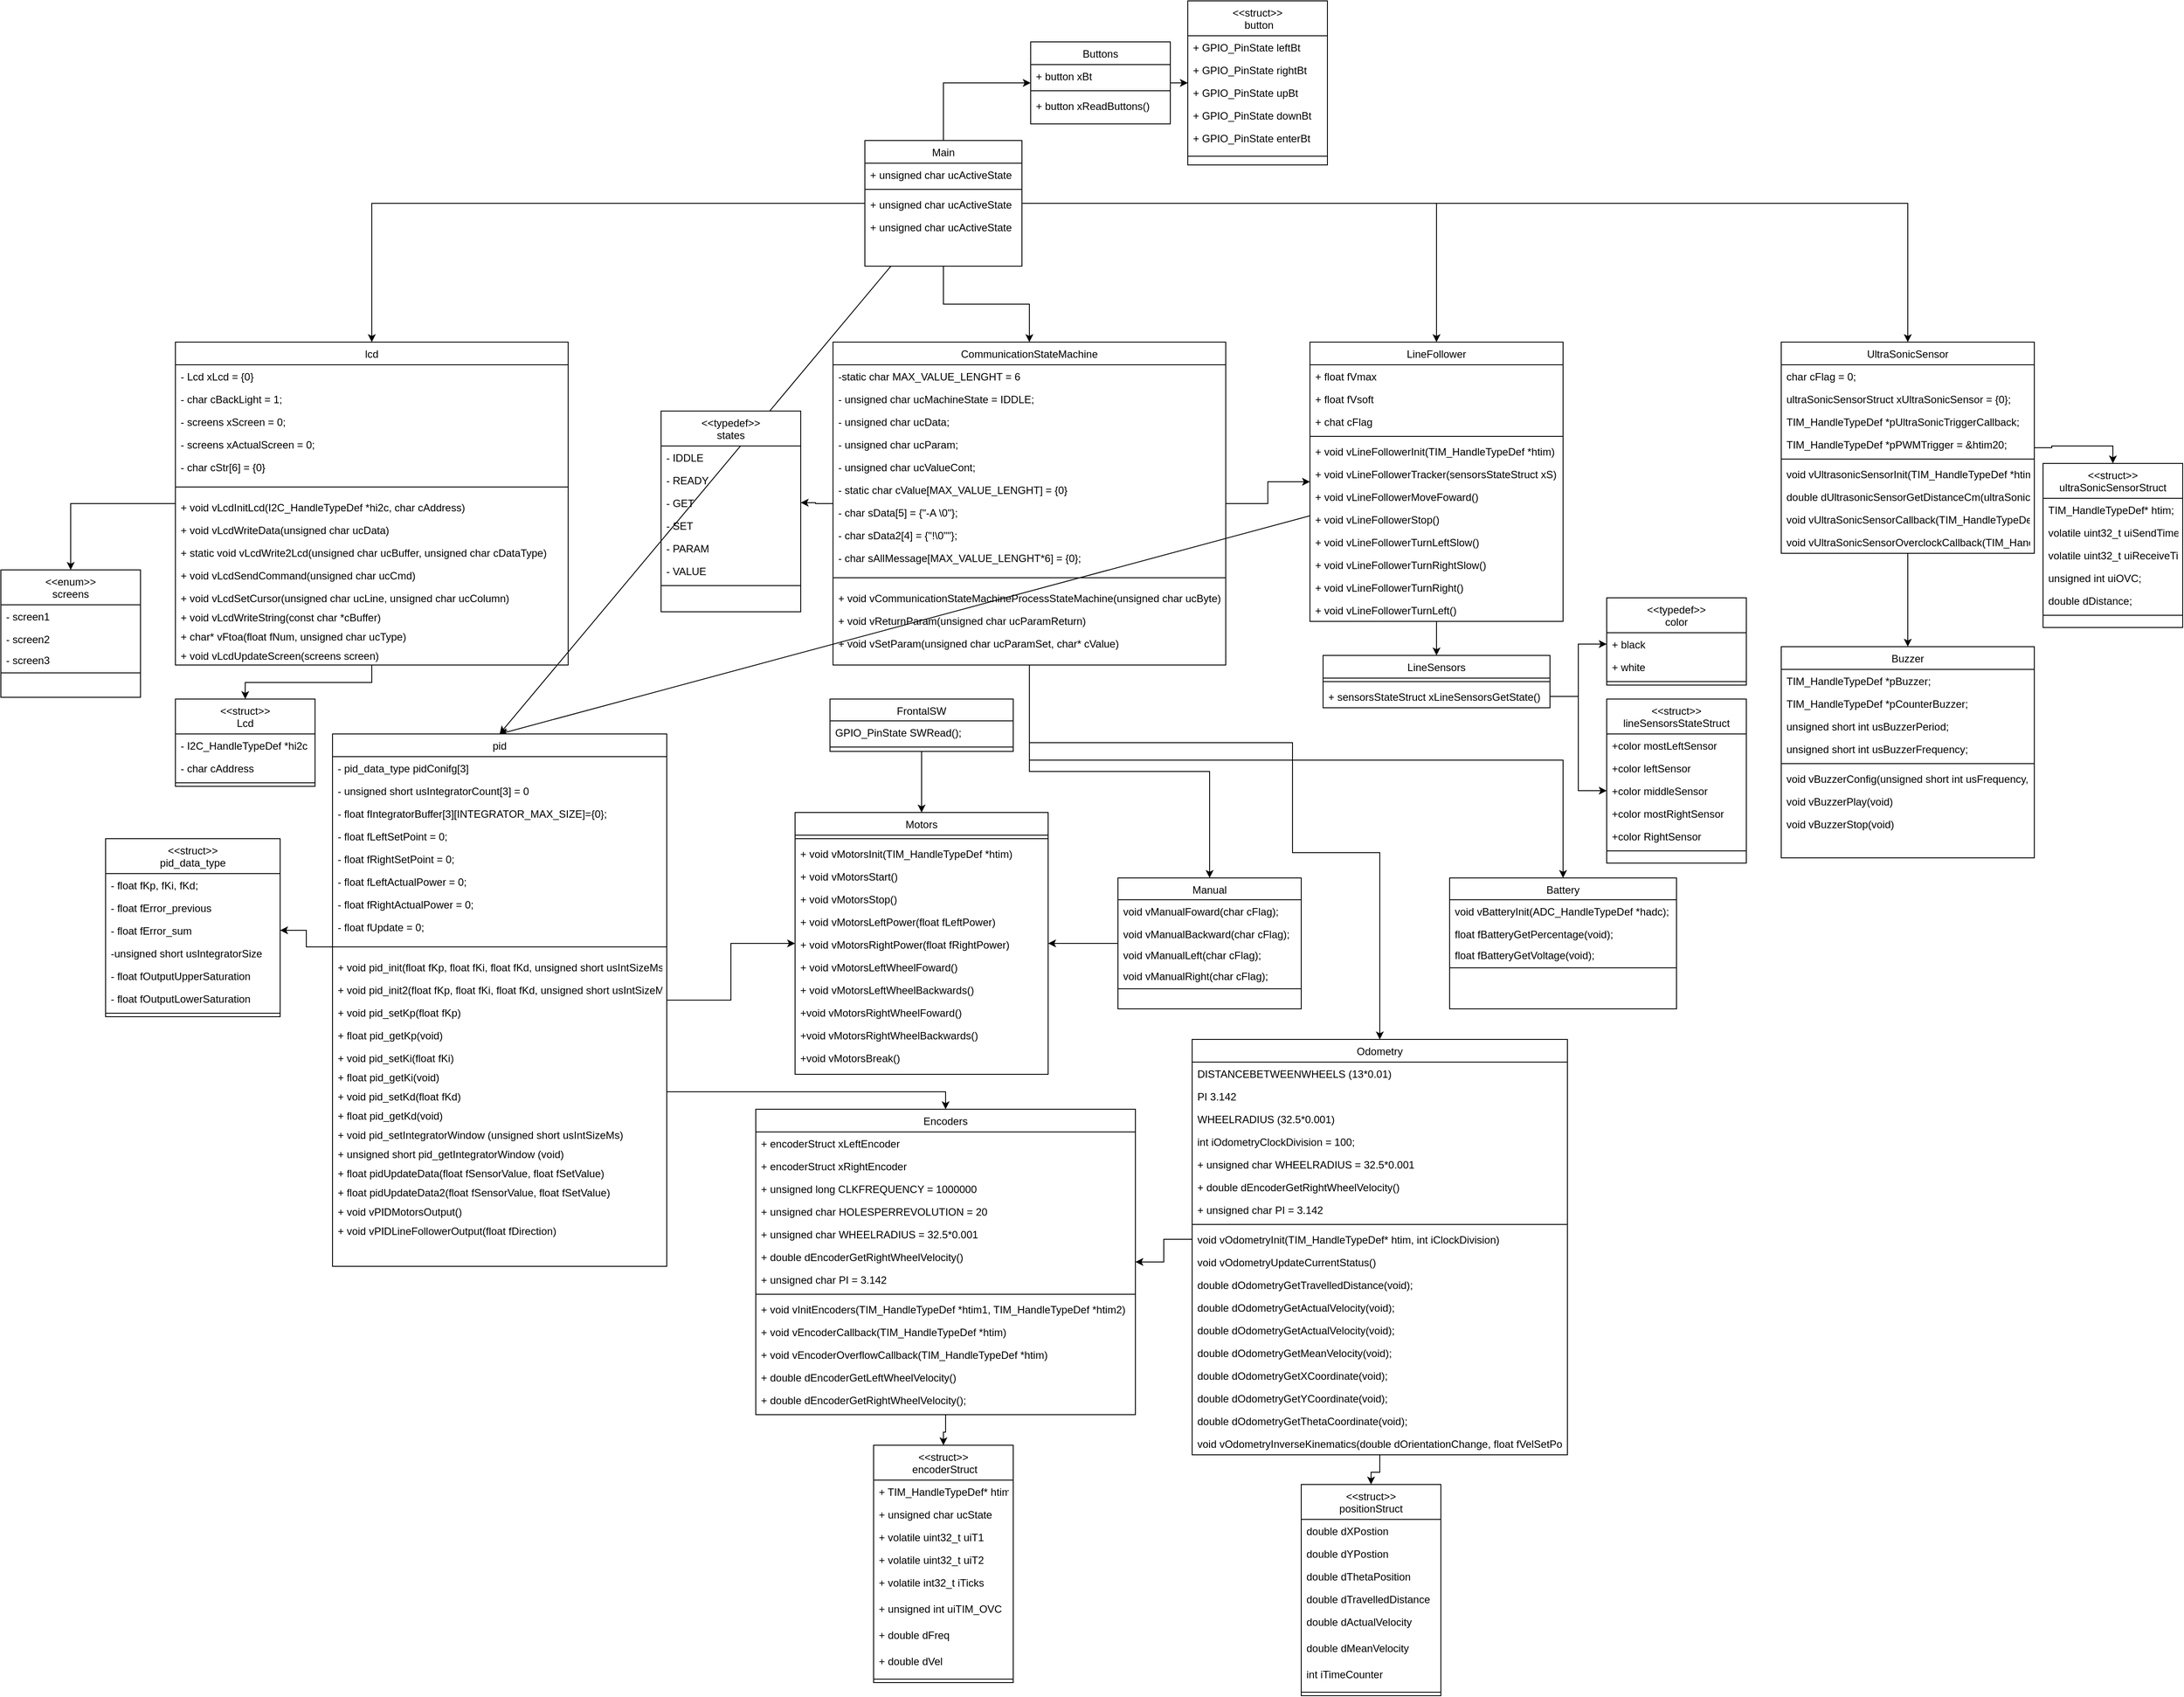 <mxfile version="21.8.2" type="github">
  <diagram id="C5RBs43oDa-KdzZeNtuy" name="Page-1">
    <mxGraphModel dx="2443" dy="3304" grid="1" gridSize="10" guides="1" tooltips="1" connect="1" arrows="1" fold="1" page="1" pageScale="1" pageWidth="827" pageHeight="1169" math="0" shadow="0">
      <root>
        <mxCell id="WIyWlLk6GJQsqaUBKTNV-0" />
        <mxCell id="WIyWlLk6GJQsqaUBKTNV-1" parent="WIyWlLk6GJQsqaUBKTNV-0" />
        <mxCell id="e0Agd4xGflGSadxVDroM-86" style="edgeStyle=orthogonalEdgeStyle;rounded=0;orthogonalLoop=1;jettySize=auto;html=1;entryX=0.5;entryY=0;entryDx=0;entryDy=0;" parent="WIyWlLk6GJQsqaUBKTNV-1" source="e0Agd4xGflGSadxVDroM-36" target="e0Agd4xGflGSadxVDroM-49" edge="1">
          <mxGeometry relative="1" as="geometry" />
        </mxCell>
        <mxCell id="FuU_o9ZXKJcbcEfJu71T-73" style="rounded=0;orthogonalLoop=1;jettySize=auto;html=1;entryX=0.5;entryY=0;entryDx=0;entryDy=0;" parent="WIyWlLk6GJQsqaUBKTNV-1" source="e0Agd4xGflGSadxVDroM-36" target="U6IR_hUVQb5tVxfOeAYj-73" edge="1">
          <mxGeometry relative="1" as="geometry" />
        </mxCell>
        <mxCell id="e0Agd4xGflGSadxVDroM-36" value="LineFollower" style="swimlane;fontStyle=0;align=center;verticalAlign=top;childLayout=stackLayout;horizontal=1;startSize=26;horizontalStack=0;resizeParent=1;resizeLast=0;collapsible=1;marginBottom=0;rounded=0;shadow=0;strokeWidth=1;" parent="WIyWlLk6GJQsqaUBKTNV-1" vertex="1">
          <mxGeometry x="1260" y="-1169" width="290" height="320" as="geometry">
            <mxRectangle x="550" y="140" width="160" height="26" as="alternateBounds" />
          </mxGeometry>
        </mxCell>
        <mxCell id="e0Agd4xGflGSadxVDroM-37" value="+ float fVmax" style="text;align=left;verticalAlign=top;spacingLeft=4;spacingRight=4;overflow=hidden;rotatable=0;points=[[0,0.5],[1,0.5]];portConstraint=eastwest;" parent="e0Agd4xGflGSadxVDroM-36" vertex="1">
          <mxGeometry y="26" width="290" height="26" as="geometry" />
        </mxCell>
        <mxCell id="e0Agd4xGflGSadxVDroM-40" value="+ float fVsoft" style="text;align=left;verticalAlign=top;spacingLeft=4;spacingRight=4;overflow=hidden;rotatable=0;points=[[0,0.5],[1,0.5]];portConstraint=eastwest;" parent="e0Agd4xGflGSadxVDroM-36" vertex="1">
          <mxGeometry y="52" width="290" height="26" as="geometry" />
        </mxCell>
        <mxCell id="e0Agd4xGflGSadxVDroM-41" value="+ chat cFlag" style="text;align=left;verticalAlign=top;spacingLeft=4;spacingRight=4;overflow=hidden;rotatable=0;points=[[0,0.5],[1,0.5]];portConstraint=eastwest;" parent="e0Agd4xGflGSadxVDroM-36" vertex="1">
          <mxGeometry y="78" width="290" height="26" as="geometry" />
        </mxCell>
        <mxCell id="e0Agd4xGflGSadxVDroM-38" value="" style="line;html=1;strokeWidth=1;align=left;verticalAlign=middle;spacingTop=-1;spacingLeft=3;spacingRight=3;rotatable=0;labelPosition=right;points=[];portConstraint=eastwest;" parent="e0Agd4xGflGSadxVDroM-36" vertex="1">
          <mxGeometry y="104" width="290" height="8" as="geometry" />
        </mxCell>
        <mxCell id="e0Agd4xGflGSadxVDroM-39" value="+ void vLineFollowerInit(TIM_HandleTypeDef *htim)" style="text;align=left;verticalAlign=top;spacingLeft=4;spacingRight=4;overflow=hidden;rotatable=0;points=[[0,0.5],[1,0.5]];portConstraint=eastwest;" parent="e0Agd4xGflGSadxVDroM-36" vertex="1">
          <mxGeometry y="112" width="290" height="26" as="geometry" />
        </mxCell>
        <mxCell id="e0Agd4xGflGSadxVDroM-42" value="+ void vLineFollowerTracker(sensorsStateStruct xS)" style="text;align=left;verticalAlign=top;spacingLeft=4;spacingRight=4;overflow=hidden;rotatable=0;points=[[0,0.5],[1,0.5]];portConstraint=eastwest;" parent="e0Agd4xGflGSadxVDroM-36" vertex="1">
          <mxGeometry y="138" width="290" height="26" as="geometry" />
        </mxCell>
        <mxCell id="e0Agd4xGflGSadxVDroM-43" value="+ void vLineFollowerMoveFoward()" style="text;align=left;verticalAlign=top;spacingLeft=4;spacingRight=4;overflow=hidden;rotatable=0;points=[[0,0.5],[1,0.5]];portConstraint=eastwest;" parent="e0Agd4xGflGSadxVDroM-36" vertex="1">
          <mxGeometry y="164" width="290" height="26" as="geometry" />
        </mxCell>
        <mxCell id="e0Agd4xGflGSadxVDroM-44" value="+ void vLineFollowerStop()" style="text;align=left;verticalAlign=top;spacingLeft=4;spacingRight=4;overflow=hidden;rotatable=0;points=[[0,0.5],[1,0.5]];portConstraint=eastwest;" parent="e0Agd4xGflGSadxVDroM-36" vertex="1">
          <mxGeometry y="190" width="290" height="26" as="geometry" />
        </mxCell>
        <mxCell id="e0Agd4xGflGSadxVDroM-45" value="+ void vLineFollowerTurnLeftSlow()" style="text;align=left;verticalAlign=top;spacingLeft=4;spacingRight=4;overflow=hidden;rotatable=0;points=[[0,0.5],[1,0.5]];portConstraint=eastwest;" parent="e0Agd4xGflGSadxVDroM-36" vertex="1">
          <mxGeometry y="216" width="290" height="26" as="geometry" />
        </mxCell>
        <mxCell id="e0Agd4xGflGSadxVDroM-46" value="+ void vLineFollowerTurnRightSlow()" style="text;align=left;verticalAlign=top;spacingLeft=4;spacingRight=4;overflow=hidden;rotatable=0;points=[[0,0.5],[1,0.5]];portConstraint=eastwest;" parent="e0Agd4xGflGSadxVDroM-36" vertex="1">
          <mxGeometry y="242" width="290" height="26" as="geometry" />
        </mxCell>
        <mxCell id="e0Agd4xGflGSadxVDroM-47" value="+ void vLineFollowerTurnRight()" style="text;align=left;verticalAlign=top;spacingLeft=4;spacingRight=4;overflow=hidden;rotatable=0;points=[[0,0.5],[1,0.5]];portConstraint=eastwest;" parent="e0Agd4xGflGSadxVDroM-36" vertex="1">
          <mxGeometry y="268" width="290" height="26" as="geometry" />
        </mxCell>
        <mxCell id="e0Agd4xGflGSadxVDroM-48" value="+ void vLineFollowerTurnLeft()" style="text;align=left;verticalAlign=top;spacingLeft=4;spacingRight=4;overflow=hidden;rotatable=0;points=[[0,0.5],[1,0.5]];portConstraint=eastwest;" parent="e0Agd4xGflGSadxVDroM-36" vertex="1">
          <mxGeometry y="294" width="290" height="26" as="geometry" />
        </mxCell>
        <mxCell id="e0Agd4xGflGSadxVDroM-71" value="Motors" style="swimlane;fontStyle=0;align=center;verticalAlign=top;childLayout=stackLayout;horizontal=1;startSize=26;horizontalStack=0;resizeParent=1;resizeLast=0;collapsible=1;marginBottom=0;rounded=0;shadow=0;strokeWidth=1;" parent="WIyWlLk6GJQsqaUBKTNV-1" vertex="1">
          <mxGeometry x="670" y="-630" width="290" height="300" as="geometry">
            <mxRectangle x="550" y="140" width="160" height="26" as="alternateBounds" />
          </mxGeometry>
        </mxCell>
        <mxCell id="e0Agd4xGflGSadxVDroM-75" value="" style="line;html=1;strokeWidth=1;align=left;verticalAlign=middle;spacingTop=-1;spacingLeft=3;spacingRight=3;rotatable=0;labelPosition=right;points=[];portConstraint=eastwest;" parent="e0Agd4xGflGSadxVDroM-71" vertex="1">
          <mxGeometry y="26" width="290" height="8" as="geometry" />
        </mxCell>
        <mxCell id="e0Agd4xGflGSadxVDroM-76" value="+ void vMotorsInit(TIM_HandleTypeDef *htim)" style="text;align=left;verticalAlign=top;spacingLeft=4;spacingRight=4;overflow=hidden;rotatable=0;points=[[0,0.5],[1,0.5]];portConstraint=eastwest;" parent="e0Agd4xGflGSadxVDroM-71" vertex="1">
          <mxGeometry y="34" width="290" height="26" as="geometry" />
        </mxCell>
        <mxCell id="e0Agd4xGflGSadxVDroM-77" value="+ void vMotorsStart()" style="text;align=left;verticalAlign=top;spacingLeft=4;spacingRight=4;overflow=hidden;rotatable=0;points=[[0,0.5],[1,0.5]];portConstraint=eastwest;" parent="e0Agd4xGflGSadxVDroM-71" vertex="1">
          <mxGeometry y="60" width="290" height="26" as="geometry" />
        </mxCell>
        <mxCell id="e0Agd4xGflGSadxVDroM-78" value="+ void vMotorsStop()" style="text;align=left;verticalAlign=top;spacingLeft=4;spacingRight=4;overflow=hidden;rotatable=0;points=[[0,0.5],[1,0.5]];portConstraint=eastwest;" parent="e0Agd4xGflGSadxVDroM-71" vertex="1">
          <mxGeometry y="86" width="290" height="26" as="geometry" />
        </mxCell>
        <mxCell id="e0Agd4xGflGSadxVDroM-79" value="+ void vMotorsLeftPower(float fLeftPower)" style="text;align=left;verticalAlign=top;spacingLeft=4;spacingRight=4;overflow=hidden;rotatable=0;points=[[0,0.5],[1,0.5]];portConstraint=eastwest;" parent="e0Agd4xGflGSadxVDroM-71" vertex="1">
          <mxGeometry y="112" width="290" height="26" as="geometry" />
        </mxCell>
        <mxCell id="e0Agd4xGflGSadxVDroM-80" value="+ void vMotorsRightPower(float fRightPower)" style="text;align=left;verticalAlign=top;spacingLeft=4;spacingRight=4;overflow=hidden;rotatable=0;points=[[0,0.5],[1,0.5]];portConstraint=eastwest;" parent="e0Agd4xGflGSadxVDroM-71" vertex="1">
          <mxGeometry y="138" width="290" height="26" as="geometry" />
        </mxCell>
        <mxCell id="e0Agd4xGflGSadxVDroM-81" value="+ void vMotorsLeftWheelFoward()" style="text;align=left;verticalAlign=top;spacingLeft=4;spacingRight=4;overflow=hidden;rotatable=0;points=[[0,0.5],[1,0.5]];portConstraint=eastwest;" parent="e0Agd4xGflGSadxVDroM-71" vertex="1">
          <mxGeometry y="164" width="290" height="26" as="geometry" />
        </mxCell>
        <mxCell id="e0Agd4xGflGSadxVDroM-82" value="+ void vMotorsLeftWheelBackwards()" style="text;align=left;verticalAlign=top;spacingLeft=4;spacingRight=4;overflow=hidden;rotatable=0;points=[[0,0.5],[1,0.5]];portConstraint=eastwest;" parent="e0Agd4xGflGSadxVDroM-71" vertex="1">
          <mxGeometry y="190" width="290" height="26" as="geometry" />
        </mxCell>
        <mxCell id="e0Agd4xGflGSadxVDroM-83" value="+void vMotorsRightWheelFoward()" style="text;align=left;verticalAlign=top;spacingLeft=4;spacingRight=4;overflow=hidden;rotatable=0;points=[[0,0.5],[1,0.5]];portConstraint=eastwest;" parent="e0Agd4xGflGSadxVDroM-71" vertex="1">
          <mxGeometry y="216" width="290" height="26" as="geometry" />
        </mxCell>
        <mxCell id="e0Agd4xGflGSadxVDroM-84" value="+void vMotorsRightWheelBackwards()" style="text;align=left;verticalAlign=top;spacingLeft=4;spacingRight=4;overflow=hidden;rotatable=0;points=[[0,0.5],[1,0.5]];portConstraint=eastwest;" parent="e0Agd4xGflGSadxVDroM-71" vertex="1">
          <mxGeometry y="242" width="290" height="26" as="geometry" />
        </mxCell>
        <mxCell id="e0Agd4xGflGSadxVDroM-85" value="+void vMotorsBreak()" style="text;align=left;verticalAlign=top;spacingLeft=4;spacingRight=4;overflow=hidden;rotatable=0;points=[[0,0.5],[1,0.5]];portConstraint=eastwest;" parent="e0Agd4xGflGSadxVDroM-71" vertex="1">
          <mxGeometry y="268" width="290" height="26" as="geometry" />
        </mxCell>
        <mxCell id="nI8s8af3m7b1sItYgmtX-3" value="&lt;&lt;struct&gt;&gt;&#xa;lineSensorsStateStruct&#xa;" style="swimlane;fontStyle=0;align=center;verticalAlign=top;childLayout=stackLayout;horizontal=1;startSize=40;horizontalStack=0;resizeParent=1;resizeLast=0;collapsible=1;marginBottom=0;rounded=0;shadow=0;strokeWidth=1;" parent="WIyWlLk6GJQsqaUBKTNV-1" vertex="1">
          <mxGeometry x="1600" y="-760" width="160" height="188" as="geometry">
            <mxRectangle x="340" y="380" width="170" height="26" as="alternateBounds" />
          </mxGeometry>
        </mxCell>
        <mxCell id="e0Agd4xGflGSadxVDroM-67" value="" style="group" parent="nI8s8af3m7b1sItYgmtX-3" vertex="1" connectable="0">
          <mxGeometry y="40" width="160" height="138" as="geometry" />
        </mxCell>
        <mxCell id="nI8s8af3m7b1sItYgmtX-4" value="+color mostLeftSensor" style="text;align=left;verticalAlign=top;spacingLeft=4;spacingRight=4;overflow=hidden;rotatable=0;points=[[0,0.5],[1,0.5]];portConstraint=eastwest;" parent="e0Agd4xGflGSadxVDroM-67" vertex="1">
          <mxGeometry width="160" height="26" as="geometry" />
        </mxCell>
        <mxCell id="e0Agd4xGflGSadxVDroM-53" value="+color leftSensor" style="text;align=left;verticalAlign=top;spacingLeft=4;spacingRight=4;overflow=hidden;rotatable=0;points=[[0,0.5],[1,0.5]];portConstraint=eastwest;" parent="e0Agd4xGflGSadxVDroM-67" vertex="1">
          <mxGeometry y="26" width="160" height="26" as="geometry" />
        </mxCell>
        <mxCell id="e0Agd4xGflGSadxVDroM-54" value="+color middleSensor" style="text;align=left;verticalAlign=top;spacingLeft=4;spacingRight=4;overflow=hidden;rotatable=0;points=[[0,0.5],[1,0.5]];portConstraint=eastwest;" parent="e0Agd4xGflGSadxVDroM-67" vertex="1">
          <mxGeometry y="52" width="160" height="26" as="geometry" />
        </mxCell>
        <mxCell id="e0Agd4xGflGSadxVDroM-55" value="+color mostRightSensor" style="text;align=left;verticalAlign=top;spacingLeft=4;spacingRight=4;overflow=hidden;rotatable=0;points=[[0,0.5],[1,0.5]];portConstraint=eastwest;" parent="e0Agd4xGflGSadxVDroM-67" vertex="1">
          <mxGeometry y="78" width="160" height="26" as="geometry" />
        </mxCell>
        <mxCell id="e0Agd4xGflGSadxVDroM-56" value="+color RightSensor" style="text;align=left;verticalAlign=top;spacingLeft=4;spacingRight=4;overflow=hidden;rotatable=0;points=[[0,0.5],[1,0.5]];portConstraint=eastwest;" parent="e0Agd4xGflGSadxVDroM-67" vertex="1">
          <mxGeometry y="104" width="160" height="26" as="geometry" />
        </mxCell>
        <mxCell id="nI8s8af3m7b1sItYgmtX-5" value="" style="line;html=1;strokeWidth=1;align=left;verticalAlign=middle;spacingTop=-1;spacingLeft=3;spacingRight=3;rotatable=0;labelPosition=right;points=[];portConstraint=eastwest;" parent="e0Agd4xGflGSadxVDroM-67" vertex="1">
          <mxGeometry y="130" width="160" height="8" as="geometry" />
        </mxCell>
        <mxCell id="e0Agd4xGflGSadxVDroM-93" style="edgeStyle=orthogonalEdgeStyle;rounded=0;orthogonalLoop=1;jettySize=auto;html=1;entryX=0;entryY=0.5;entryDx=0;entryDy=0;" parent="WIyWlLk6GJQsqaUBKTNV-1" source="e0Agd4xGflGSadxVDroM-52" target="e0Agd4xGflGSadxVDroM-54" edge="1">
          <mxGeometry relative="1" as="geometry" />
        </mxCell>
        <mxCell id="R5U1eeLYSOiUvF3rgZRd-6" style="edgeStyle=orthogonalEdgeStyle;rounded=0;orthogonalLoop=1;jettySize=auto;html=1;entryX=0.5;entryY=0;entryDx=0;entryDy=0;" parent="WIyWlLk6GJQsqaUBKTNV-1" source="R5U1eeLYSOiUvF3rgZRd-0" target="e0Agd4xGflGSadxVDroM-36" edge="1">
          <mxGeometry relative="1" as="geometry" />
        </mxCell>
        <mxCell id="FuU_o9ZXKJcbcEfJu71T-35" style="edgeStyle=orthogonalEdgeStyle;rounded=0;orthogonalLoop=1;jettySize=auto;html=1;" parent="WIyWlLk6GJQsqaUBKTNV-1" source="R5U1eeLYSOiUvF3rgZRd-0" target="FuU_o9ZXKJcbcEfJu71T-13" edge="1">
          <mxGeometry relative="1" as="geometry" />
        </mxCell>
        <mxCell id="FuU_o9ZXKJcbcEfJu71T-44" style="edgeStyle=orthogonalEdgeStyle;rounded=0;orthogonalLoop=1;jettySize=auto;html=1;" parent="WIyWlLk6GJQsqaUBKTNV-1" source="R5U1eeLYSOiUvF3rgZRd-0" target="U6IR_hUVQb5tVxfOeAYj-31" edge="1">
          <mxGeometry relative="1" as="geometry" />
        </mxCell>
        <mxCell id="FuU_o9ZXKJcbcEfJu71T-46" style="rounded=0;orthogonalLoop=1;jettySize=auto;html=1;entryX=0.5;entryY=0;entryDx=0;entryDy=0;" parent="WIyWlLk6GJQsqaUBKTNV-1" source="R5U1eeLYSOiUvF3rgZRd-0" target="U6IR_hUVQb5tVxfOeAYj-73" edge="1">
          <mxGeometry relative="1" as="geometry" />
        </mxCell>
        <mxCell id="4oKDoH3ouSHQKMV3TZa7-65" style="edgeStyle=orthogonalEdgeStyle;rounded=0;orthogonalLoop=1;jettySize=auto;html=1;" edge="1" parent="WIyWlLk6GJQsqaUBKTNV-1" source="R5U1eeLYSOiUvF3rgZRd-0" target="FuU_o9ZXKJcbcEfJu71T-0">
          <mxGeometry relative="1" as="geometry">
            <Array as="points">
              <mxPoint x="840" y="-1390" />
            </Array>
          </mxGeometry>
        </mxCell>
        <mxCell id="R5U1eeLYSOiUvF3rgZRd-0" value="Main" style="swimlane;fontStyle=0;align=center;verticalAlign=top;childLayout=stackLayout;horizontal=1;startSize=26;horizontalStack=0;resizeParent=1;resizeLast=0;collapsible=1;marginBottom=0;rounded=0;shadow=0;strokeWidth=1;" parent="WIyWlLk6GJQsqaUBKTNV-1" vertex="1">
          <mxGeometry x="750" y="-1400" width="180" height="144" as="geometry">
            <mxRectangle x="550" y="140" width="160" height="26" as="alternateBounds" />
          </mxGeometry>
        </mxCell>
        <mxCell id="R5U1eeLYSOiUvF3rgZRd-1" value="+ unsigned char ucActiveState" style="text;align=left;verticalAlign=top;spacingLeft=4;spacingRight=4;overflow=hidden;rotatable=0;points=[[0,0.5],[1,0.5]];portConstraint=eastwest;" parent="R5U1eeLYSOiUvF3rgZRd-0" vertex="1">
          <mxGeometry y="26" width="180" height="26" as="geometry" />
        </mxCell>
        <mxCell id="R5U1eeLYSOiUvF3rgZRd-2" value="" style="line;html=1;strokeWidth=1;align=left;verticalAlign=middle;spacingTop=-1;spacingLeft=3;spacingRight=3;rotatable=0;labelPosition=right;points=[];portConstraint=eastwest;" parent="R5U1eeLYSOiUvF3rgZRd-0" vertex="1">
          <mxGeometry y="52" width="180" height="8" as="geometry" />
        </mxCell>
        <mxCell id="4oKDoH3ouSHQKMV3TZa7-74" value="+ unsigned char ucActiveState" style="text;align=left;verticalAlign=top;spacingLeft=4;spacingRight=4;overflow=hidden;rotatable=0;points=[[0,0.5],[1,0.5]];portConstraint=eastwest;" vertex="1" parent="R5U1eeLYSOiUvF3rgZRd-0">
          <mxGeometry y="60" width="180" height="26" as="geometry" />
        </mxCell>
        <mxCell id="4oKDoH3ouSHQKMV3TZa7-75" value="+ unsigned char ucActiveState" style="text;align=left;verticalAlign=top;spacingLeft=4;spacingRight=4;overflow=hidden;rotatable=0;points=[[0,0.5],[1,0.5]];portConstraint=eastwest;" vertex="1" parent="R5U1eeLYSOiUvF3rgZRd-0">
          <mxGeometry y="86" width="180" height="26" as="geometry" />
        </mxCell>
        <mxCell id="FuU_o9ZXKJcbcEfJu71T-42" style="edgeStyle=orthogonalEdgeStyle;rounded=0;orthogonalLoop=1;jettySize=auto;html=1;" parent="WIyWlLk6GJQsqaUBKTNV-1" source="U6IR_hUVQb5tVxfOeAYj-31" target="U6IR_hUVQb5tVxfOeAYj-45" edge="1">
          <mxGeometry relative="1" as="geometry" />
        </mxCell>
        <mxCell id="FuU_o9ZXKJcbcEfJu71T-43" style="edgeStyle=orthogonalEdgeStyle;rounded=0;orthogonalLoop=1;jettySize=auto;html=1;entryX=0.5;entryY=0;entryDx=0;entryDy=0;" parent="WIyWlLk6GJQsqaUBKTNV-1" source="U6IR_hUVQb5tVxfOeAYj-31" target="FuU_o9ZXKJcbcEfJu71T-37" edge="1">
          <mxGeometry relative="1" as="geometry" />
        </mxCell>
        <mxCell id="U6IR_hUVQb5tVxfOeAYj-31" value="lcd" style="swimlane;fontStyle=0;align=center;verticalAlign=top;childLayout=stackLayout;horizontal=1;startSize=26;horizontalStack=0;resizeParent=1;resizeLast=0;collapsible=1;marginBottom=0;rounded=0;shadow=0;strokeWidth=1;" parent="WIyWlLk6GJQsqaUBKTNV-1" vertex="1">
          <mxGeometry x="-40" y="-1169" width="450" height="370" as="geometry">
            <mxRectangle x="20" y="-50" width="160" height="26" as="alternateBounds" />
          </mxGeometry>
        </mxCell>
        <mxCell id="U6IR_hUVQb5tVxfOeAYj-32" value="- Lcd xLcd = {0}" style="text;align=left;verticalAlign=top;spacingLeft=4;spacingRight=4;overflow=hidden;rotatable=0;points=[[0,0.5],[1,0.5]];portConstraint=eastwest;" parent="U6IR_hUVQb5tVxfOeAYj-31" vertex="1">
          <mxGeometry y="26" width="450" height="26" as="geometry" />
        </mxCell>
        <mxCell id="U6IR_hUVQb5tVxfOeAYj-33" value="- char cBackLight = 1;" style="text;align=left;verticalAlign=top;spacingLeft=4;spacingRight=4;overflow=hidden;rotatable=0;points=[[0,0.5],[1,0.5]];portConstraint=eastwest;" parent="U6IR_hUVQb5tVxfOeAYj-31" vertex="1">
          <mxGeometry y="52" width="450" height="26" as="geometry" />
        </mxCell>
        <mxCell id="U6IR_hUVQb5tVxfOeAYj-34" value="- screens xScreen = 0;" style="text;align=left;verticalAlign=top;spacingLeft=4;spacingRight=4;overflow=hidden;rotatable=0;points=[[0,0.5],[1,0.5]];portConstraint=eastwest;" parent="U6IR_hUVQb5tVxfOeAYj-31" vertex="1">
          <mxGeometry y="78" width="450" height="26" as="geometry" />
        </mxCell>
        <mxCell id="U6IR_hUVQb5tVxfOeAYj-35" value="- screens xActualScreen = 0;" style="text;align=left;verticalAlign=top;spacingLeft=4;spacingRight=4;overflow=hidden;rotatable=0;points=[[0,0.5],[1,0.5]];portConstraint=eastwest;" parent="U6IR_hUVQb5tVxfOeAYj-31" vertex="1">
          <mxGeometry y="104" width="450" height="26" as="geometry" />
        </mxCell>
        <mxCell id="U6IR_hUVQb5tVxfOeAYj-36" value="- char cStr[6] = {0}" style="text;align=left;verticalAlign=top;spacingLeft=4;spacingRight=4;overflow=hidden;rotatable=0;points=[[0,0.5],[1,0.5]];portConstraint=eastwest;" parent="U6IR_hUVQb5tVxfOeAYj-31" vertex="1">
          <mxGeometry y="130" width="450" height="26" as="geometry" />
        </mxCell>
        <mxCell id="U6IR_hUVQb5tVxfOeAYj-41" value="&lt;br&gt;&lt;br&gt;" style="line;html=1;strokeWidth=1;align=left;verticalAlign=middle;spacingTop=-1;spacingLeft=3;spacingRight=3;rotatable=0;labelPosition=right;points=[];portConstraint=eastwest;" parent="U6IR_hUVQb5tVxfOeAYj-31" vertex="1">
          <mxGeometry y="156" width="450" height="20" as="geometry" />
        </mxCell>
        <mxCell id="U6IR_hUVQb5tVxfOeAYj-68" value="+ void vLcdInitLcd(I2C_HandleTypeDef *hi2c, char cAddress)" style="text;align=left;verticalAlign=top;spacingLeft=4;spacingRight=4;overflow=hidden;rotatable=0;points=[[0,0.5],[1,0.5]];portConstraint=eastwest;" parent="U6IR_hUVQb5tVxfOeAYj-31" vertex="1">
          <mxGeometry y="176" width="450" height="26" as="geometry" />
        </mxCell>
        <mxCell id="U6IR_hUVQb5tVxfOeAYj-67" value="+ void vLcdWriteData(unsigned char ucData)" style="text;align=left;verticalAlign=top;spacingLeft=4;spacingRight=4;overflow=hidden;rotatable=0;points=[[0,0.5],[1,0.5]];portConstraint=eastwest;" parent="U6IR_hUVQb5tVxfOeAYj-31" vertex="1">
          <mxGeometry y="202" width="450" height="26" as="geometry" />
        </mxCell>
        <mxCell id="U6IR_hUVQb5tVxfOeAYj-42" value="+ static void vLcdWrite2Lcd(unsigned char ucBuffer,  unsigned char cDataType)" style="text;align=left;verticalAlign=top;spacingLeft=4;spacingRight=4;overflow=hidden;rotatable=0;points=[[0,0.5],[1,0.5]];portConstraint=eastwest;" parent="U6IR_hUVQb5tVxfOeAYj-31" vertex="1">
          <mxGeometry y="228" width="450" height="26" as="geometry" />
        </mxCell>
        <mxCell id="U6IR_hUVQb5tVxfOeAYj-43" value="+ void vLcdSendCommand(unsigned char ucCmd)" style="text;align=left;verticalAlign=top;spacingLeft=4;spacingRight=4;overflow=hidden;rotatable=0;points=[[0,0.5],[1,0.5]];portConstraint=eastwest;" parent="U6IR_hUVQb5tVxfOeAYj-31" vertex="1">
          <mxGeometry y="254" width="450" height="26" as="geometry" />
        </mxCell>
        <mxCell id="U6IR_hUVQb5tVxfOeAYj-70" value="+ void vLcdSetCursor(unsigned char ucLine, unsigned char ucColumn)&#xa;" style="text;align=left;verticalAlign=top;spacingLeft=4;spacingRight=4;overflow=hidden;rotatable=0;points=[[0,0.5],[1,0.5]];portConstraint=eastwest;" parent="U6IR_hUVQb5tVxfOeAYj-31" vertex="1">
          <mxGeometry y="280" width="450" height="22" as="geometry" />
        </mxCell>
        <mxCell id="U6IR_hUVQb5tVxfOeAYj-71" value="+ void vLcdWriteString(const char *cBuffer)&#xa;" style="text;align=left;verticalAlign=top;spacingLeft=4;spacingRight=4;overflow=hidden;rotatable=0;points=[[0,0.5],[1,0.5]];portConstraint=eastwest;" parent="U6IR_hUVQb5tVxfOeAYj-31" vertex="1">
          <mxGeometry y="302" width="450" height="22" as="geometry" />
        </mxCell>
        <mxCell id="U6IR_hUVQb5tVxfOeAYj-72" value="+ char* vFtoa(float fNum, unsigned char ucType)" style="text;align=left;verticalAlign=top;spacingLeft=4;spacingRight=4;overflow=hidden;rotatable=0;points=[[0,0.5],[1,0.5]];portConstraint=eastwest;" parent="U6IR_hUVQb5tVxfOeAYj-31" vertex="1">
          <mxGeometry y="324" width="450" height="22" as="geometry" />
        </mxCell>
        <mxCell id="U6IR_hUVQb5tVxfOeAYj-44" value="+ void vLcdUpdateScreen(screens screen)" style="text;align=left;verticalAlign=top;spacingLeft=4;spacingRight=4;overflow=hidden;rotatable=0;points=[[0,0.5],[1,0.5]];portConstraint=eastwest;" parent="U6IR_hUVQb5tVxfOeAYj-31" vertex="1">
          <mxGeometry y="346" width="450" height="22" as="geometry" />
        </mxCell>
        <mxCell id="U6IR_hUVQb5tVxfOeAYj-45" value="&lt;&lt;struct&gt;&gt;&#xa;Lcd&#xa;" style="swimlane;fontStyle=0;align=center;verticalAlign=top;childLayout=stackLayout;horizontal=1;startSize=40;horizontalStack=0;resizeParent=1;resizeLast=0;collapsible=1;marginBottom=0;rounded=0;shadow=0;strokeWidth=1;" parent="WIyWlLk6GJQsqaUBKTNV-1" vertex="1">
          <mxGeometry x="-40" y="-760" width="160" height="100" as="geometry">
            <mxRectangle x="340" y="380" width="170" height="26" as="alternateBounds" />
          </mxGeometry>
        </mxCell>
        <mxCell id="U6IR_hUVQb5tVxfOeAYj-46" value="- I2C_HandleTypeDef *hi2c" style="text;align=left;verticalAlign=top;spacingLeft=4;spacingRight=4;overflow=hidden;rotatable=0;points=[[0,0.5],[1,0.5]];portConstraint=eastwest;" parent="U6IR_hUVQb5tVxfOeAYj-45" vertex="1">
          <mxGeometry y="40" width="160" height="26" as="geometry" />
        </mxCell>
        <mxCell id="U6IR_hUVQb5tVxfOeAYj-47" value="- char cAddress" style="text;align=left;verticalAlign=top;spacingLeft=4;spacingRight=4;overflow=hidden;rotatable=0;points=[[0,0.5],[1,0.5]];portConstraint=eastwest;" parent="U6IR_hUVQb5tVxfOeAYj-45" vertex="1">
          <mxGeometry y="66" width="160" height="26" as="geometry" />
        </mxCell>
        <mxCell id="U6IR_hUVQb5tVxfOeAYj-52" value="" style="line;html=1;strokeWidth=1;align=left;verticalAlign=middle;spacingTop=-1;spacingLeft=3;spacingRight=3;rotatable=0;labelPosition=right;points=[];portConstraint=eastwest;" parent="U6IR_hUVQb5tVxfOeAYj-45" vertex="1">
          <mxGeometry y="92" width="160" height="8" as="geometry" />
        </mxCell>
        <mxCell id="FuU_o9ZXKJcbcEfJu71T-47" style="edgeStyle=orthogonalEdgeStyle;rounded=0;orthogonalLoop=1;jettySize=auto;html=1;" parent="WIyWlLk6GJQsqaUBKTNV-1" source="U6IR_hUVQb5tVxfOeAYj-73" target="e0Agd4xGflGSadxVDroM-71" edge="1">
          <mxGeometry relative="1" as="geometry" />
        </mxCell>
        <mxCell id="FuU_o9ZXKJcbcEfJu71T-72" style="edgeStyle=orthogonalEdgeStyle;rounded=0;orthogonalLoop=1;jettySize=auto;html=1;entryX=0.5;entryY=0;entryDx=0;entryDy=0;" parent="WIyWlLk6GJQsqaUBKTNV-1" source="U6IR_hUVQb5tVxfOeAYj-73" target="FuU_o9ZXKJcbcEfJu71T-48" edge="1">
          <mxGeometry relative="1" as="geometry">
            <Array as="points">
              <mxPoint x="843" y="-310" />
            </Array>
          </mxGeometry>
        </mxCell>
        <mxCell id="U6IR_hUVQb5tVxfOeAYj-73" value="pid" style="swimlane;fontStyle=0;align=center;verticalAlign=top;childLayout=stackLayout;horizontal=1;startSize=26;horizontalStack=0;resizeParent=1;resizeLast=0;collapsible=1;marginBottom=0;rounded=0;shadow=0;strokeWidth=1;" parent="WIyWlLk6GJQsqaUBKTNV-1" vertex="1">
          <mxGeometry x="140" y="-720" width="383" height="610" as="geometry">
            <mxRectangle x="20" y="-50" width="160" height="26" as="alternateBounds" />
          </mxGeometry>
        </mxCell>
        <mxCell id="U6IR_hUVQb5tVxfOeAYj-74" value="- pid_data_type pidConifg[3]" style="text;align=left;verticalAlign=top;spacingLeft=4;spacingRight=4;overflow=hidden;rotatable=0;points=[[0,0.5],[1,0.5]];portConstraint=eastwest;" parent="U6IR_hUVQb5tVxfOeAYj-73" vertex="1">
          <mxGeometry y="26" width="383" height="26" as="geometry" />
        </mxCell>
        <mxCell id="U6IR_hUVQb5tVxfOeAYj-75" value="- unsigned short usIntegratorCount[3] = 0" style="text;align=left;verticalAlign=top;spacingLeft=4;spacingRight=4;overflow=hidden;rotatable=0;points=[[0,0.5],[1,0.5]];portConstraint=eastwest;" parent="U6IR_hUVQb5tVxfOeAYj-73" vertex="1">
          <mxGeometry y="52" width="383" height="26" as="geometry" />
        </mxCell>
        <mxCell id="U6IR_hUVQb5tVxfOeAYj-76" value="- float fIntegratorBuffer[3][INTEGRATOR_MAX_SIZE]={0};" style="text;align=left;verticalAlign=top;spacingLeft=4;spacingRight=4;overflow=hidden;rotatable=0;points=[[0,0.5],[1,0.5]];portConstraint=eastwest;" parent="U6IR_hUVQb5tVxfOeAYj-73" vertex="1">
          <mxGeometry y="78" width="383" height="26" as="geometry" />
        </mxCell>
        <mxCell id="U6IR_hUVQb5tVxfOeAYj-78" value="- float fLeftSetPoint = 0;" style="text;align=left;verticalAlign=top;spacingLeft=4;spacingRight=4;overflow=hidden;rotatable=0;points=[[0,0.5],[1,0.5]];portConstraint=eastwest;" parent="U6IR_hUVQb5tVxfOeAYj-73" vertex="1">
          <mxGeometry y="104" width="383" height="26" as="geometry" />
        </mxCell>
        <mxCell id="U6IR_hUVQb5tVxfOeAYj-88" value="- float fRightSetPoint = 0;" style="text;align=left;verticalAlign=top;spacingLeft=4;spacingRight=4;overflow=hidden;rotatable=0;points=[[0,0.5],[1,0.5]];portConstraint=eastwest;" parent="U6IR_hUVQb5tVxfOeAYj-73" vertex="1">
          <mxGeometry y="130" width="383" height="26" as="geometry" />
        </mxCell>
        <mxCell id="U6IR_hUVQb5tVxfOeAYj-89" value="- float fLeftActualPower = 0;" style="text;align=left;verticalAlign=top;spacingLeft=4;spacingRight=4;overflow=hidden;rotatable=0;points=[[0,0.5],[1,0.5]];portConstraint=eastwest;" parent="U6IR_hUVQb5tVxfOeAYj-73" vertex="1">
          <mxGeometry y="156" width="383" height="26" as="geometry" />
        </mxCell>
        <mxCell id="U6IR_hUVQb5tVxfOeAYj-90" value="- float fRightActualPower = 0;" style="text;align=left;verticalAlign=top;spacingLeft=4;spacingRight=4;overflow=hidden;rotatable=0;points=[[0,0.5],[1,0.5]];portConstraint=eastwest;" parent="U6IR_hUVQb5tVxfOeAYj-73" vertex="1">
          <mxGeometry y="182" width="383" height="26" as="geometry" />
        </mxCell>
        <mxCell id="U6IR_hUVQb5tVxfOeAYj-91" value="- float fUpdate = 0;" style="text;align=left;verticalAlign=top;spacingLeft=4;spacingRight=4;overflow=hidden;rotatable=0;points=[[0,0.5],[1,0.5]];portConstraint=eastwest;" parent="U6IR_hUVQb5tVxfOeAYj-73" vertex="1">
          <mxGeometry y="208" width="383" height="26" as="geometry" />
        </mxCell>
        <mxCell id="U6IR_hUVQb5tVxfOeAYj-79" value="&lt;br&gt;&lt;br&gt;" style="line;html=1;strokeWidth=1;align=left;verticalAlign=middle;spacingTop=-1;spacingLeft=3;spacingRight=3;rotatable=0;labelPosition=right;points=[];portConstraint=eastwest;" parent="U6IR_hUVQb5tVxfOeAYj-73" vertex="1">
          <mxGeometry y="234" width="383" height="20" as="geometry" />
        </mxCell>
        <mxCell id="U6IR_hUVQb5tVxfOeAYj-80" value="+ void pid_init(float fKp, float fKi, float fKd, unsigned short usIntSizeMs, float fOutputUpperSaturation, float fOutputLowerSaturation )" style="text;align=left;verticalAlign=top;spacingLeft=4;spacingRight=4;overflow=hidden;rotatable=0;points=[[0,0.5],[1,0.5]];portConstraint=eastwest;" parent="U6IR_hUVQb5tVxfOeAYj-73" vertex="1">
          <mxGeometry y="254" width="383" height="26" as="geometry" />
        </mxCell>
        <mxCell id="U6IR_hUVQb5tVxfOeAYj-81" value="+ void pid_init2(float fKp, float fKi, float fKd, unsigned short usIntSizeMs, float fOutputUpperSaturation, float fOutputLowerSaturation )" style="text;align=left;verticalAlign=top;spacingLeft=4;spacingRight=4;overflow=hidden;rotatable=0;points=[[0,0.5],[1,0.5]];portConstraint=eastwest;" parent="U6IR_hUVQb5tVxfOeAYj-73" vertex="1">
          <mxGeometry y="280" width="383" height="26" as="geometry" />
        </mxCell>
        <mxCell id="U6IR_hUVQb5tVxfOeAYj-82" value="+ void pid_setKp(float fKp)" style="text;align=left;verticalAlign=top;spacingLeft=4;spacingRight=4;overflow=hidden;rotatable=0;points=[[0,0.5],[1,0.5]];portConstraint=eastwest;" parent="U6IR_hUVQb5tVxfOeAYj-73" vertex="1">
          <mxGeometry y="306" width="383" height="26" as="geometry" />
        </mxCell>
        <mxCell id="U6IR_hUVQb5tVxfOeAYj-83" value="+ float pid_getKp(void)" style="text;align=left;verticalAlign=top;spacingLeft=4;spacingRight=4;overflow=hidden;rotatable=0;points=[[0,0.5],[1,0.5]];portConstraint=eastwest;" parent="U6IR_hUVQb5tVxfOeAYj-73" vertex="1">
          <mxGeometry y="332" width="383" height="26" as="geometry" />
        </mxCell>
        <mxCell id="U6IR_hUVQb5tVxfOeAYj-84" value="+ void pid_setKi(float fKi)" style="text;align=left;verticalAlign=top;spacingLeft=4;spacingRight=4;overflow=hidden;rotatable=0;points=[[0,0.5],[1,0.5]];portConstraint=eastwest;" parent="U6IR_hUVQb5tVxfOeAYj-73" vertex="1">
          <mxGeometry y="358" width="383" height="22" as="geometry" />
        </mxCell>
        <mxCell id="U6IR_hUVQb5tVxfOeAYj-85" value="+ float pid_getKi(void)" style="text;align=left;verticalAlign=top;spacingLeft=4;spacingRight=4;overflow=hidden;rotatable=0;points=[[0,0.5],[1,0.5]];portConstraint=eastwest;" parent="U6IR_hUVQb5tVxfOeAYj-73" vertex="1">
          <mxGeometry y="380" width="383" height="22" as="geometry" />
        </mxCell>
        <mxCell id="U6IR_hUVQb5tVxfOeAYj-86" value="+ void pid_setKd(float fKd)" style="text;align=left;verticalAlign=top;spacingLeft=4;spacingRight=4;overflow=hidden;rotatable=0;points=[[0,0.5],[1,0.5]];portConstraint=eastwest;" parent="U6IR_hUVQb5tVxfOeAYj-73" vertex="1">
          <mxGeometry y="402" width="383" height="22" as="geometry" />
        </mxCell>
        <mxCell id="U6IR_hUVQb5tVxfOeAYj-87" value="+ float pid_getKd(void)" style="text;align=left;verticalAlign=top;spacingLeft=4;spacingRight=4;overflow=hidden;rotatable=0;points=[[0,0.5],[1,0.5]];portConstraint=eastwest;" parent="U6IR_hUVQb5tVxfOeAYj-73" vertex="1">
          <mxGeometry y="424" width="383" height="22" as="geometry" />
        </mxCell>
        <mxCell id="U6IR_hUVQb5tVxfOeAYj-92" value="+ void pid_setIntegratorWindow (unsigned short usIntSizeMs)" style="text;align=left;verticalAlign=top;spacingLeft=4;spacingRight=4;overflow=hidden;rotatable=0;points=[[0,0.5],[1,0.5]];portConstraint=eastwest;" parent="U6IR_hUVQb5tVxfOeAYj-73" vertex="1">
          <mxGeometry y="446" width="383" height="22" as="geometry" />
        </mxCell>
        <mxCell id="U6IR_hUVQb5tVxfOeAYj-93" value="+ unsigned short pid_getIntegratorWindow (void)" style="text;align=left;verticalAlign=top;spacingLeft=4;spacingRight=4;overflow=hidden;rotatable=0;points=[[0,0.5],[1,0.5]];portConstraint=eastwest;" parent="U6IR_hUVQb5tVxfOeAYj-73" vertex="1">
          <mxGeometry y="468" width="383" height="22" as="geometry" />
        </mxCell>
        <mxCell id="U6IR_hUVQb5tVxfOeAYj-94" value="+ float pidUpdateData(float fSensorValue, float fSetValue)" style="text;align=left;verticalAlign=top;spacingLeft=4;spacingRight=4;overflow=hidden;rotatable=0;points=[[0,0.5],[1,0.5]];portConstraint=eastwest;" parent="U6IR_hUVQb5tVxfOeAYj-73" vertex="1">
          <mxGeometry y="490" width="383" height="22" as="geometry" />
        </mxCell>
        <mxCell id="U6IR_hUVQb5tVxfOeAYj-95" value="+ float pidUpdateData2(float fSensorValue, float fSetValue)" style="text;align=left;verticalAlign=top;spacingLeft=4;spacingRight=4;overflow=hidden;rotatable=0;points=[[0,0.5],[1,0.5]];portConstraint=eastwest;" parent="U6IR_hUVQb5tVxfOeAYj-73" vertex="1">
          <mxGeometry y="512" width="383" height="22" as="geometry" />
        </mxCell>
        <mxCell id="U6IR_hUVQb5tVxfOeAYj-96" value="+ void vPIDMotorsOutput()" style="text;align=left;verticalAlign=top;spacingLeft=4;spacingRight=4;overflow=hidden;rotatable=0;points=[[0,0.5],[1,0.5]];portConstraint=eastwest;" parent="U6IR_hUVQb5tVxfOeAYj-73" vertex="1">
          <mxGeometry y="534" width="383" height="22" as="geometry" />
        </mxCell>
        <mxCell id="U6IR_hUVQb5tVxfOeAYj-97" value="+ void vPIDLineFollowerOutput(float fDirection)" style="text;align=left;verticalAlign=top;spacingLeft=4;spacingRight=4;overflow=hidden;rotatable=0;points=[[0,0.5],[1,0.5]];portConstraint=eastwest;" parent="U6IR_hUVQb5tVxfOeAYj-73" vertex="1">
          <mxGeometry y="556" width="383" height="22" as="geometry" />
        </mxCell>
        <mxCell id="U6IR_hUVQb5tVxfOeAYj-101" value="&lt;&lt;struct&gt;&gt;&#xa;pid_data_type&#xa;" style="swimlane;fontStyle=0;align=center;verticalAlign=top;childLayout=stackLayout;horizontal=1;startSize=40;horizontalStack=0;resizeParent=1;resizeLast=0;collapsible=1;marginBottom=0;rounded=0;shadow=0;strokeWidth=1;" parent="WIyWlLk6GJQsqaUBKTNV-1" vertex="1">
          <mxGeometry x="-120" y="-600" width="200" height="204" as="geometry">
            <mxRectangle x="340" y="380" width="170" height="26" as="alternateBounds" />
          </mxGeometry>
        </mxCell>
        <mxCell id="U6IR_hUVQb5tVxfOeAYj-102" value="- float fKp, fKi, fKd;" style="text;align=left;verticalAlign=top;spacingLeft=4;spacingRight=4;overflow=hidden;rotatable=0;points=[[0,0.5],[1,0.5]];portConstraint=eastwest;" parent="U6IR_hUVQb5tVxfOeAYj-101" vertex="1">
          <mxGeometry y="40" width="200" height="26" as="geometry" />
        </mxCell>
        <mxCell id="U6IR_hUVQb5tVxfOeAYj-103" value="- float fError_previous" style="text;align=left;verticalAlign=top;spacingLeft=4;spacingRight=4;overflow=hidden;rotatable=0;points=[[0,0.5],[1,0.5]];portConstraint=eastwest;" parent="U6IR_hUVQb5tVxfOeAYj-101" vertex="1">
          <mxGeometry y="66" width="200" height="26" as="geometry" />
        </mxCell>
        <mxCell id="U6IR_hUVQb5tVxfOeAYj-105" value="- float fError_sum" style="text;align=left;verticalAlign=top;spacingLeft=4;spacingRight=4;overflow=hidden;rotatable=0;points=[[0,0.5],[1,0.5]];portConstraint=eastwest;" parent="U6IR_hUVQb5tVxfOeAYj-101" vertex="1">
          <mxGeometry y="92" width="200" height="26" as="geometry" />
        </mxCell>
        <mxCell id="U6IR_hUVQb5tVxfOeAYj-106" value="-unsigned short usIntegratorSize" style="text;align=left;verticalAlign=top;spacingLeft=4;spacingRight=4;overflow=hidden;rotatable=0;points=[[0,0.5],[1,0.5]];portConstraint=eastwest;" parent="U6IR_hUVQb5tVxfOeAYj-101" vertex="1">
          <mxGeometry y="118" width="200" height="26" as="geometry" />
        </mxCell>
        <mxCell id="U6IR_hUVQb5tVxfOeAYj-107" value="- float fOutputUpperSaturation" style="text;align=left;verticalAlign=top;spacingLeft=4;spacingRight=4;overflow=hidden;rotatable=0;points=[[0,0.5],[1,0.5]];portConstraint=eastwest;" parent="U6IR_hUVQb5tVxfOeAYj-101" vertex="1">
          <mxGeometry y="144" width="200" height="26" as="geometry" />
        </mxCell>
        <mxCell id="U6IR_hUVQb5tVxfOeAYj-108" value="- float fOutputLowerSaturation" style="text;align=left;verticalAlign=top;spacingLeft=4;spacingRight=4;overflow=hidden;rotatable=0;points=[[0,0.5],[1,0.5]];portConstraint=eastwest;" parent="U6IR_hUVQb5tVxfOeAYj-101" vertex="1">
          <mxGeometry y="170" width="200" height="26" as="geometry" />
        </mxCell>
        <mxCell id="U6IR_hUVQb5tVxfOeAYj-104" value="" style="line;html=1;strokeWidth=1;align=left;verticalAlign=middle;spacingTop=-1;spacingLeft=3;spacingRight=3;rotatable=0;labelPosition=right;points=[];portConstraint=eastwest;" parent="U6IR_hUVQb5tVxfOeAYj-101" vertex="1">
          <mxGeometry y="196" width="200" height="8" as="geometry" />
        </mxCell>
        <mxCell id="U6IR_hUVQb5tVxfOeAYj-109" style="edgeStyle=orthogonalEdgeStyle;rounded=0;orthogonalLoop=1;jettySize=auto;html=1;entryX=1;entryY=0.5;entryDx=0;entryDy=0;" parent="WIyWlLk6GJQsqaUBKTNV-1" source="U6IR_hUVQb5tVxfOeAYj-79" target="U6IR_hUVQb5tVxfOeAYj-105" edge="1">
          <mxGeometry relative="1" as="geometry" />
        </mxCell>
        <mxCell id="FuU_o9ZXKJcbcEfJu71T-36" style="edgeStyle=orthogonalEdgeStyle;rounded=0;orthogonalLoop=1;jettySize=auto;html=1;entryX=1;entryY=0.5;entryDx=0;entryDy=0;" parent="WIyWlLk6GJQsqaUBKTNV-1" source="FuU_o9ZXKJcbcEfJu71T-13" target="FuU_o9ZXKJcbcEfJu71T-30" edge="1">
          <mxGeometry relative="1" as="geometry" />
        </mxCell>
        <mxCell id="4oKDoH3ouSHQKMV3TZa7-76" style="edgeStyle=orthogonalEdgeStyle;rounded=0;orthogonalLoop=1;jettySize=auto;html=1;" edge="1" parent="WIyWlLk6GJQsqaUBKTNV-1" source="FuU_o9ZXKJcbcEfJu71T-13" target="e0Agd4xGflGSadxVDroM-36">
          <mxGeometry relative="1" as="geometry" />
        </mxCell>
        <mxCell id="4oKDoH3ouSHQKMV3TZa7-77" style="edgeStyle=orthogonalEdgeStyle;rounded=0;orthogonalLoop=1;jettySize=auto;html=1;entryX=0.5;entryY=0;entryDx=0;entryDy=0;" edge="1" parent="WIyWlLk6GJQsqaUBKTNV-1" source="FuU_o9ZXKJcbcEfJu71T-13" target="4oKDoH3ouSHQKMV3TZa7-66">
          <mxGeometry relative="1" as="geometry" />
        </mxCell>
        <mxCell id="4oKDoH3ouSHQKMV3TZa7-78" style="edgeStyle=orthogonalEdgeStyle;rounded=0;orthogonalLoop=1;jettySize=auto;html=1;" edge="1" parent="WIyWlLk6GJQsqaUBKTNV-1" source="FuU_o9ZXKJcbcEfJu71T-13" target="4oKDoH3ouSHQKMV3TZa7-0">
          <mxGeometry relative="1" as="geometry">
            <Array as="points">
              <mxPoint x="939" y="-710" />
              <mxPoint x="1240" y="-710" />
              <mxPoint x="1240" y="-584" />
              <mxPoint x="1340" y="-584" />
            </Array>
          </mxGeometry>
        </mxCell>
        <mxCell id="4oKDoH3ouSHQKMV3TZa7-105" style="edgeStyle=orthogonalEdgeStyle;rounded=0;orthogonalLoop=1;jettySize=auto;html=1;entryX=0.5;entryY=0;entryDx=0;entryDy=0;" edge="1" parent="WIyWlLk6GJQsqaUBKTNV-1" source="FuU_o9ZXKJcbcEfJu71T-13" target="4oKDoH3ouSHQKMV3TZa7-99">
          <mxGeometry relative="1" as="geometry">
            <Array as="points">
              <mxPoint x="939" y="-690" />
              <mxPoint x="1550" y="-690" />
            </Array>
          </mxGeometry>
        </mxCell>
        <mxCell id="FuU_o9ZXKJcbcEfJu71T-13" value="CommunicationStateMachine" style="swimlane;fontStyle=0;align=center;verticalAlign=top;childLayout=stackLayout;horizontal=1;startSize=26;horizontalStack=0;resizeParent=1;resizeLast=0;collapsible=1;marginBottom=0;rounded=0;shadow=0;strokeWidth=1;" parent="WIyWlLk6GJQsqaUBKTNV-1" vertex="1">
          <mxGeometry x="713.5" y="-1169" width="450" height="370" as="geometry">
            <mxRectangle x="20" y="-50" width="160" height="26" as="alternateBounds" />
          </mxGeometry>
        </mxCell>
        <mxCell id="FuU_o9ZXKJcbcEfJu71T-14" value="-static char MAX_VALUE_LENGHT = 6" style="text;align=left;verticalAlign=top;spacingLeft=4;spacingRight=4;overflow=hidden;rotatable=0;points=[[0,0.5],[1,0.5]];portConstraint=eastwest;" parent="FuU_o9ZXKJcbcEfJu71T-13" vertex="1">
          <mxGeometry y="26" width="450" height="26" as="geometry" />
        </mxCell>
        <mxCell id="FuU_o9ZXKJcbcEfJu71T-15" value="- unsigned char ucMachineState = IDDLE;" style="text;align=left;verticalAlign=top;spacingLeft=4;spacingRight=4;overflow=hidden;rotatable=0;points=[[0,0.5],[1,0.5]];portConstraint=eastwest;" parent="FuU_o9ZXKJcbcEfJu71T-13" vertex="1">
          <mxGeometry y="52" width="450" height="26" as="geometry" />
        </mxCell>
        <mxCell id="FuU_o9ZXKJcbcEfJu71T-16" value="- unsigned char ucData;" style="text;align=left;verticalAlign=top;spacingLeft=4;spacingRight=4;overflow=hidden;rotatable=0;points=[[0,0.5],[1,0.5]];portConstraint=eastwest;" parent="FuU_o9ZXKJcbcEfJu71T-13" vertex="1">
          <mxGeometry y="78" width="450" height="26" as="geometry" />
        </mxCell>
        <mxCell id="FuU_o9ZXKJcbcEfJu71T-17" value="- unsigned char ucParam;" style="text;align=left;verticalAlign=top;spacingLeft=4;spacingRight=4;overflow=hidden;rotatable=0;points=[[0,0.5],[1,0.5]];portConstraint=eastwest;" parent="FuU_o9ZXKJcbcEfJu71T-13" vertex="1">
          <mxGeometry y="104" width="450" height="26" as="geometry" />
        </mxCell>
        <mxCell id="FuU_o9ZXKJcbcEfJu71T-18" value="- unsigned char ucValueCont;" style="text;align=left;verticalAlign=top;spacingLeft=4;spacingRight=4;overflow=hidden;rotatable=0;points=[[0,0.5],[1,0.5]];portConstraint=eastwest;" parent="FuU_o9ZXKJcbcEfJu71T-13" vertex="1">
          <mxGeometry y="130" width="450" height="26" as="geometry" />
        </mxCell>
        <mxCell id="FuU_o9ZXKJcbcEfJu71T-19" value="- static char cValue[MAX_VALUE_LENGHT] = {0}" style="text;align=left;verticalAlign=top;spacingLeft=4;spacingRight=4;overflow=hidden;rotatable=0;points=[[0,0.5],[1,0.5]];portConstraint=eastwest;" parent="FuU_o9ZXKJcbcEfJu71T-13" vertex="1">
          <mxGeometry y="156" width="450" height="26" as="geometry" />
        </mxCell>
        <mxCell id="FuU_o9ZXKJcbcEfJu71T-20" value="- char sData[5] = {&quot;-A \0&quot;};" style="text;align=left;verticalAlign=top;spacingLeft=4;spacingRight=4;overflow=hidden;rotatable=0;points=[[0,0.5],[1,0.5]];portConstraint=eastwest;" parent="FuU_o9ZXKJcbcEfJu71T-13" vertex="1">
          <mxGeometry y="182" width="450" height="26" as="geometry" />
        </mxCell>
        <mxCell id="FuU_o9ZXKJcbcEfJu71T-21" value="- char sData2[4] = {&quot;!\0&quot;&quot;};" style="text;align=left;verticalAlign=top;spacingLeft=4;spacingRight=4;overflow=hidden;rotatable=0;points=[[0,0.5],[1,0.5]];portConstraint=eastwest;" parent="FuU_o9ZXKJcbcEfJu71T-13" vertex="1">
          <mxGeometry y="208" width="450" height="26" as="geometry" />
        </mxCell>
        <mxCell id="FuU_o9ZXKJcbcEfJu71T-22" value="- char sAllMessage[MAX_VALUE_LENGHT*6] = {0};" style="text;align=left;verticalAlign=top;spacingLeft=4;spacingRight=4;overflow=hidden;rotatable=0;points=[[0,0.5],[1,0.5]];portConstraint=eastwest;" parent="FuU_o9ZXKJcbcEfJu71T-13" vertex="1">
          <mxGeometry y="234" width="450" height="26" as="geometry" />
        </mxCell>
        <mxCell id="FuU_o9ZXKJcbcEfJu71T-23" value="&lt;br&gt;&lt;br&gt;" style="line;html=1;strokeWidth=1;align=left;verticalAlign=middle;spacingTop=-1;spacingLeft=3;spacingRight=3;rotatable=0;labelPosition=right;points=[];portConstraint=eastwest;" parent="FuU_o9ZXKJcbcEfJu71T-13" vertex="1">
          <mxGeometry y="260" width="450" height="20" as="geometry" />
        </mxCell>
        <mxCell id="FuU_o9ZXKJcbcEfJu71T-24" value="+ void vCommunicationStateMachineProcessStateMachine(unsigned char ucByte)" style="text;align=left;verticalAlign=top;spacingLeft=4;spacingRight=4;overflow=hidden;rotatable=0;points=[[0,0.5],[1,0.5]];portConstraint=eastwest;" parent="FuU_o9ZXKJcbcEfJu71T-13" vertex="1">
          <mxGeometry y="280" width="450" height="26" as="geometry" />
        </mxCell>
        <mxCell id="FuU_o9ZXKJcbcEfJu71T-25" value="+ void vReturnParam(unsigned char ucParamReturn)" style="text;align=left;verticalAlign=top;spacingLeft=4;spacingRight=4;overflow=hidden;rotatable=0;points=[[0,0.5],[1,0.5]];portConstraint=eastwest;" parent="FuU_o9ZXKJcbcEfJu71T-13" vertex="1">
          <mxGeometry y="306" width="450" height="26" as="geometry" />
        </mxCell>
        <mxCell id="FuU_o9ZXKJcbcEfJu71T-26" value="+ void vSetParam(unsigned char ucParamSet, char* cValue)" style="text;align=left;verticalAlign=top;spacingLeft=4;spacingRight=4;overflow=hidden;rotatable=0;points=[[0,0.5],[1,0.5]];portConstraint=eastwest;" parent="FuU_o9ZXKJcbcEfJu71T-13" vertex="1">
          <mxGeometry y="332" width="450" height="22" as="geometry" />
        </mxCell>
        <mxCell id="FuU_o9ZXKJcbcEfJu71T-27" value="&lt;&lt;typedef&gt;&gt;&#xa;states" style="swimlane;fontStyle=0;align=center;verticalAlign=top;childLayout=stackLayout;horizontal=1;startSize=40;horizontalStack=0;resizeParent=1;resizeLast=0;collapsible=1;marginBottom=0;rounded=0;shadow=0;strokeWidth=1;" parent="WIyWlLk6GJQsqaUBKTNV-1" vertex="1">
          <mxGeometry x="516.5" y="-1090" width="160" height="230" as="geometry">
            <mxRectangle x="340" y="380" width="170" height="26" as="alternateBounds" />
          </mxGeometry>
        </mxCell>
        <mxCell id="FuU_o9ZXKJcbcEfJu71T-28" value="- IDDLE" style="text;align=left;verticalAlign=top;spacingLeft=4;spacingRight=4;overflow=hidden;rotatable=0;points=[[0,0.5],[1,0.5]];portConstraint=eastwest;" parent="FuU_o9ZXKJcbcEfJu71T-27" vertex="1">
          <mxGeometry y="40" width="160" height="26" as="geometry" />
        </mxCell>
        <mxCell id="FuU_o9ZXKJcbcEfJu71T-29" value="- READY" style="text;align=left;verticalAlign=top;spacingLeft=4;spacingRight=4;overflow=hidden;rotatable=0;points=[[0,0.5],[1,0.5]];portConstraint=eastwest;" parent="FuU_o9ZXKJcbcEfJu71T-27" vertex="1">
          <mxGeometry y="66" width="160" height="26" as="geometry" />
        </mxCell>
        <mxCell id="FuU_o9ZXKJcbcEfJu71T-30" value="- GET" style="text;align=left;verticalAlign=top;spacingLeft=4;spacingRight=4;overflow=hidden;rotatable=0;points=[[0,0.5],[1,0.5]];portConstraint=eastwest;" parent="FuU_o9ZXKJcbcEfJu71T-27" vertex="1">
          <mxGeometry y="92" width="160" height="26" as="geometry" />
        </mxCell>
        <mxCell id="FuU_o9ZXKJcbcEfJu71T-31" value="- SET" style="text;align=left;verticalAlign=top;spacingLeft=4;spacingRight=4;overflow=hidden;rotatable=0;points=[[0,0.5],[1,0.5]];portConstraint=eastwest;" parent="FuU_o9ZXKJcbcEfJu71T-27" vertex="1">
          <mxGeometry y="118" width="160" height="26" as="geometry" />
        </mxCell>
        <mxCell id="FuU_o9ZXKJcbcEfJu71T-32" value="- PARAM" style="text;align=left;verticalAlign=top;spacingLeft=4;spacingRight=4;overflow=hidden;rotatable=0;points=[[0,0.5],[1,0.5]];portConstraint=eastwest;" parent="FuU_o9ZXKJcbcEfJu71T-27" vertex="1">
          <mxGeometry y="144" width="160" height="26" as="geometry" />
        </mxCell>
        <mxCell id="FuU_o9ZXKJcbcEfJu71T-33" value="- VALUE" style="text;align=left;verticalAlign=top;spacingLeft=4;spacingRight=4;overflow=hidden;rotatable=0;points=[[0,0.5],[1,0.5]];portConstraint=eastwest;" parent="FuU_o9ZXKJcbcEfJu71T-27" vertex="1">
          <mxGeometry y="170" width="160" height="26" as="geometry" />
        </mxCell>
        <mxCell id="FuU_o9ZXKJcbcEfJu71T-34" value="" style="line;html=1;strokeWidth=1;align=left;verticalAlign=middle;spacingTop=-1;spacingLeft=3;spacingRight=3;rotatable=0;labelPosition=right;points=[];portConstraint=eastwest;" parent="FuU_o9ZXKJcbcEfJu71T-27" vertex="1">
          <mxGeometry y="196" width="160" height="8" as="geometry" />
        </mxCell>
        <mxCell id="e0Agd4xGflGSadxVDroM-91" style="edgeStyle=orthogonalEdgeStyle;rounded=0;orthogonalLoop=1;jettySize=auto;html=1;entryX=0.5;entryY=0;entryDx=0;entryDy=0;" parent="WIyWlLk6GJQsqaUBKTNV-1" edge="1">
          <mxGeometry relative="1" as="geometry">
            <mxPoint x="2025" y="-849" as="sourcePoint" />
          </mxGeometry>
        </mxCell>
        <mxCell id="e0Agd4xGflGSadxVDroM-92" style="edgeStyle=orthogonalEdgeStyle;rounded=0;orthogonalLoop=1;jettySize=auto;html=1;entryX=0;entryY=0.5;entryDx=0;entryDy=0;exitX=1;exitY=0.5;exitDx=0;exitDy=0;" parent="WIyWlLk6GJQsqaUBKTNV-1" source="e0Agd4xGflGSadxVDroM-52" target="e0Agd4xGflGSadxVDroM-59" edge="1">
          <mxGeometry relative="1" as="geometry" />
        </mxCell>
        <mxCell id="e0Agd4xGflGSadxVDroM-49" value="LineSensors" style="swimlane;fontStyle=0;align=center;verticalAlign=top;childLayout=stackLayout;horizontal=1;startSize=26;horizontalStack=0;resizeParent=1;resizeLast=0;collapsible=1;marginBottom=0;rounded=0;shadow=0;strokeWidth=1;" parent="WIyWlLk6GJQsqaUBKTNV-1" vertex="1">
          <mxGeometry x="1275" y="-810" width="260" height="60" as="geometry">
            <mxRectangle x="550" y="140" width="160" height="26" as="alternateBounds" />
          </mxGeometry>
        </mxCell>
        <mxCell id="e0Agd4xGflGSadxVDroM-51" value="" style="line;html=1;strokeWidth=1;align=left;verticalAlign=middle;spacingTop=-1;spacingLeft=3;spacingRight=3;rotatable=0;labelPosition=right;points=[];portConstraint=eastwest;" parent="e0Agd4xGflGSadxVDroM-49" vertex="1">
          <mxGeometry y="26" width="260" height="8" as="geometry" />
        </mxCell>
        <mxCell id="e0Agd4xGflGSadxVDroM-52" value="+ sensorsStateStruct xLineSensorsGetState()" style="text;align=left;verticalAlign=top;spacingLeft=4;spacingRight=4;overflow=hidden;rotatable=0;points=[[0,0.5],[1,0.5]];portConstraint=eastwest;" parent="e0Agd4xGflGSadxVDroM-49" vertex="1">
          <mxGeometry y="34" width="260" height="26" as="geometry" />
        </mxCell>
        <mxCell id="e0Agd4xGflGSadxVDroM-58" value="&lt;&lt;typedef&gt;&gt;&#xa;color&#xa;" style="swimlane;fontStyle=0;align=center;verticalAlign=top;childLayout=stackLayout;horizontal=1;startSize=40;horizontalStack=0;resizeParent=1;resizeLast=0;collapsible=1;marginBottom=0;rounded=0;shadow=0;strokeWidth=1;" parent="WIyWlLk6GJQsqaUBKTNV-1" vertex="1">
          <mxGeometry x="1600" y="-876" width="160" height="100" as="geometry">
            <mxRectangle x="340" y="380" width="170" height="26" as="alternateBounds" />
          </mxGeometry>
        </mxCell>
        <mxCell id="e0Agd4xGflGSadxVDroM-59" value="+ black" style="text;align=left;verticalAlign=top;spacingLeft=4;spacingRight=4;overflow=hidden;rotatable=0;points=[[0,0.5],[1,0.5]];portConstraint=eastwest;" parent="e0Agd4xGflGSadxVDroM-58" vertex="1">
          <mxGeometry y="40" width="160" height="26" as="geometry" />
        </mxCell>
        <mxCell id="e0Agd4xGflGSadxVDroM-60" value="+ white" style="text;align=left;verticalAlign=top;spacingLeft=4;spacingRight=4;overflow=hidden;rotatable=0;points=[[0,0.5],[1,0.5]];portConstraint=eastwest;" parent="e0Agd4xGflGSadxVDroM-58" vertex="1">
          <mxGeometry y="66" width="160" height="26" as="geometry" />
        </mxCell>
        <mxCell id="e0Agd4xGflGSadxVDroM-64" value="" style="line;html=1;strokeWidth=1;align=left;verticalAlign=middle;spacingTop=-1;spacingLeft=3;spacingRight=3;rotatable=0;labelPosition=right;points=[];portConstraint=eastwest;" parent="e0Agd4xGflGSadxVDroM-58" vertex="1">
          <mxGeometry y="92" width="160" height="8" as="geometry" />
        </mxCell>
        <mxCell id="FuU_o9ZXKJcbcEfJu71T-37" value="&lt;&lt;enum&gt;&gt;&#xa;screens&#xa;" style="swimlane;fontStyle=0;align=center;verticalAlign=top;childLayout=stackLayout;horizontal=1;startSize=40;horizontalStack=0;resizeParent=1;resizeLast=0;collapsible=1;marginBottom=0;rounded=0;shadow=0;strokeWidth=1;" parent="WIyWlLk6GJQsqaUBKTNV-1" vertex="1">
          <mxGeometry x="-240" y="-908" width="160" height="146" as="geometry">
            <mxRectangle x="340" y="380" width="170" height="26" as="alternateBounds" />
          </mxGeometry>
        </mxCell>
        <mxCell id="FuU_o9ZXKJcbcEfJu71T-38" value="- screen1" style="text;align=left;verticalAlign=top;spacingLeft=4;spacingRight=4;overflow=hidden;rotatable=0;points=[[0,0.5],[1,0.5]];portConstraint=eastwest;" parent="FuU_o9ZXKJcbcEfJu71T-37" vertex="1">
          <mxGeometry y="40" width="160" height="26" as="geometry" />
        </mxCell>
        <mxCell id="FuU_o9ZXKJcbcEfJu71T-39" value="- screen2" style="text;align=left;verticalAlign=top;spacingLeft=4;spacingRight=4;overflow=hidden;rotatable=0;points=[[0,0.5],[1,0.5]];portConstraint=eastwest;" parent="FuU_o9ZXKJcbcEfJu71T-37" vertex="1">
          <mxGeometry y="66" width="160" height="24" as="geometry" />
        </mxCell>
        <mxCell id="FuU_o9ZXKJcbcEfJu71T-40" value="- screen3" style="text;align=left;verticalAlign=top;spacingLeft=4;spacingRight=4;overflow=hidden;rotatable=0;points=[[0,0.5],[1,0.5]];portConstraint=eastwest;" parent="FuU_o9ZXKJcbcEfJu71T-37" vertex="1">
          <mxGeometry y="90" width="160" height="24" as="geometry" />
        </mxCell>
        <mxCell id="FuU_o9ZXKJcbcEfJu71T-41" value="" style="line;html=1;strokeWidth=1;align=left;verticalAlign=middle;spacingTop=-1;spacingLeft=3;spacingRight=3;rotatable=0;labelPosition=right;points=[];portConstraint=eastwest;" parent="FuU_o9ZXKJcbcEfJu71T-37" vertex="1">
          <mxGeometry y="114" width="160" height="8" as="geometry" />
        </mxCell>
        <mxCell id="FuU_o9ZXKJcbcEfJu71T-45" style="edgeStyle=orthogonalEdgeStyle;rounded=0;orthogonalLoop=1;jettySize=auto;html=1;entryX=0.5;entryY=0;entryDx=0;entryDy=0;" parent="WIyWlLk6GJQsqaUBKTNV-1" source="R5U1eeLYSOiUvF3rgZRd-0" target="4oKDoH3ouSHQKMV3TZa7-39" edge="1">
          <mxGeometry relative="1" as="geometry">
            <mxPoint x="2025" y="-1169" as="targetPoint" />
          </mxGeometry>
        </mxCell>
        <mxCell id="FuU_o9ZXKJcbcEfJu71T-71" style="edgeStyle=orthogonalEdgeStyle;rounded=0;orthogonalLoop=1;jettySize=auto;html=1;entryX=0.5;entryY=0;entryDx=0;entryDy=0;" parent="WIyWlLk6GJQsqaUBKTNV-1" source="FuU_o9ZXKJcbcEfJu71T-48" target="FuU_o9ZXKJcbcEfJu71T-61" edge="1">
          <mxGeometry relative="1" as="geometry" />
        </mxCell>
        <mxCell id="FuU_o9ZXKJcbcEfJu71T-48" value="Encoders" style="swimlane;fontStyle=0;align=center;verticalAlign=top;childLayout=stackLayout;horizontal=1;startSize=26;horizontalStack=0;resizeParent=1;resizeLast=0;collapsible=1;marginBottom=0;rounded=0;shadow=0;strokeWidth=1;" parent="WIyWlLk6GJQsqaUBKTNV-1" vertex="1">
          <mxGeometry x="625" y="-290" width="435" height="350" as="geometry">
            <mxRectangle x="550" y="140" width="160" height="26" as="alternateBounds" />
          </mxGeometry>
        </mxCell>
        <mxCell id="FuU_o9ZXKJcbcEfJu71T-49" value="+ encoderStruct xLeftEncoder" style="text;align=left;verticalAlign=top;spacingLeft=4;spacingRight=4;overflow=hidden;rotatable=0;points=[[0,0.5],[1,0.5]];portConstraint=eastwest;" parent="FuU_o9ZXKJcbcEfJu71T-48" vertex="1">
          <mxGeometry y="26" width="435" height="26" as="geometry" />
        </mxCell>
        <mxCell id="FuU_o9ZXKJcbcEfJu71T-50" value="+ encoderStruct xRightEncoder" style="text;align=left;verticalAlign=top;spacingLeft=4;spacingRight=4;overflow=hidden;rotatable=0;points=[[0,0.5],[1,0.5]];portConstraint=eastwest;" parent="FuU_o9ZXKJcbcEfJu71T-48" vertex="1">
          <mxGeometry y="52" width="435" height="26" as="geometry" />
        </mxCell>
        <mxCell id="FuU_o9ZXKJcbcEfJu71T-51" value="+ unsigned long CLKFREQUENCY = 1000000" style="text;align=left;verticalAlign=top;spacingLeft=4;spacingRight=4;overflow=hidden;rotatable=0;points=[[0,0.5],[1,0.5]];portConstraint=eastwest;" parent="FuU_o9ZXKJcbcEfJu71T-48" vertex="1">
          <mxGeometry y="78" width="435" height="26" as="geometry" />
        </mxCell>
        <mxCell id="FuU_o9ZXKJcbcEfJu71T-52" value="+ unsigned char HOLESPERREVOLUTION = 20" style="text;align=left;verticalAlign=top;spacingLeft=4;spacingRight=4;overflow=hidden;rotatable=0;points=[[0,0.5],[1,0.5]];portConstraint=eastwest;" parent="FuU_o9ZXKJcbcEfJu71T-48" vertex="1">
          <mxGeometry y="104" width="435" height="26" as="geometry" />
        </mxCell>
        <mxCell id="FuU_o9ZXKJcbcEfJu71T-53" value="+ unsigned char WHEELRADIUS = 32.5*0.001" style="text;align=left;verticalAlign=top;spacingLeft=4;spacingRight=4;overflow=hidden;rotatable=0;points=[[0,0.5],[1,0.5]];portConstraint=eastwest;" parent="FuU_o9ZXKJcbcEfJu71T-48" vertex="1">
          <mxGeometry y="130" width="435" height="26" as="geometry" />
        </mxCell>
        <mxCell id="FuU_o9ZXKJcbcEfJu71T-60" value="+ double dEncoderGetRightWheelVelocity()" style="text;align=left;verticalAlign=top;spacingLeft=4;spacingRight=4;overflow=hidden;rotatable=0;points=[[0,0.5],[1,0.5]];portConstraint=eastwest;" parent="FuU_o9ZXKJcbcEfJu71T-48" vertex="1">
          <mxGeometry y="156" width="435" height="26" as="geometry" />
        </mxCell>
        <mxCell id="FuU_o9ZXKJcbcEfJu71T-54" value="+ unsigned char PI = 3.142" style="text;align=left;verticalAlign=top;spacingLeft=4;spacingRight=4;overflow=hidden;rotatable=0;points=[[0,0.5],[1,0.5]];portConstraint=eastwest;" parent="FuU_o9ZXKJcbcEfJu71T-48" vertex="1">
          <mxGeometry y="182" width="435" height="26" as="geometry" />
        </mxCell>
        <mxCell id="FuU_o9ZXKJcbcEfJu71T-55" value="" style="line;html=1;strokeWidth=1;align=left;verticalAlign=middle;spacingTop=-1;spacingLeft=3;spacingRight=3;rotatable=0;labelPosition=right;points=[];portConstraint=eastwest;" parent="FuU_o9ZXKJcbcEfJu71T-48" vertex="1">
          <mxGeometry y="208" width="435" height="8" as="geometry" />
        </mxCell>
        <mxCell id="FuU_o9ZXKJcbcEfJu71T-56" value="+ void vInitEncoders(TIM_HandleTypeDef *htim1, TIM_HandleTypeDef *htim2)" style="text;align=left;verticalAlign=top;spacingLeft=4;spacingRight=4;overflow=hidden;rotatable=0;points=[[0,0.5],[1,0.5]];portConstraint=eastwest;" parent="FuU_o9ZXKJcbcEfJu71T-48" vertex="1">
          <mxGeometry y="216" width="435" height="26" as="geometry" />
        </mxCell>
        <mxCell id="FuU_o9ZXKJcbcEfJu71T-57" value="+ void vEncoderCallback(TIM_HandleTypeDef *htim)" style="text;align=left;verticalAlign=top;spacingLeft=4;spacingRight=4;overflow=hidden;rotatable=0;points=[[0,0.5],[1,0.5]];portConstraint=eastwest;" parent="FuU_o9ZXKJcbcEfJu71T-48" vertex="1">
          <mxGeometry y="242" width="435" height="26" as="geometry" />
        </mxCell>
        <mxCell id="FuU_o9ZXKJcbcEfJu71T-58" value="+ void vEncoderOverflowCallback(TIM_HandleTypeDef *htim)" style="text;align=left;verticalAlign=top;spacingLeft=4;spacingRight=4;overflow=hidden;rotatable=0;points=[[0,0.5],[1,0.5]];portConstraint=eastwest;" parent="FuU_o9ZXKJcbcEfJu71T-48" vertex="1">
          <mxGeometry y="268" width="435" height="26" as="geometry" />
        </mxCell>
        <mxCell id="FuU_o9ZXKJcbcEfJu71T-59" value="+ double dEncoderGetLeftWheelVelocity()" style="text;align=left;verticalAlign=top;spacingLeft=4;spacingRight=4;overflow=hidden;rotatable=0;points=[[0,0.5],[1,0.5]];portConstraint=eastwest;" parent="FuU_o9ZXKJcbcEfJu71T-48" vertex="1">
          <mxGeometry y="294" width="435" height="26" as="geometry" />
        </mxCell>
        <mxCell id="4oKDoH3ouSHQKMV3TZa7-34" value="+ double dEncoderGetRightWheelVelocity();" style="text;align=left;verticalAlign=top;spacingLeft=4;spacingRight=4;overflow=hidden;rotatable=0;points=[[0,0.5],[1,0.5]];portConstraint=eastwest;" vertex="1" parent="FuU_o9ZXKJcbcEfJu71T-48">
          <mxGeometry y="320" width="435" height="26" as="geometry" />
        </mxCell>
        <mxCell id="FuU_o9ZXKJcbcEfJu71T-61" value="&lt;&lt;struct&gt;&gt;&#xa; encoderStruct" style="swimlane;fontStyle=0;align=center;verticalAlign=top;childLayout=stackLayout;horizontal=1;startSize=40;horizontalStack=0;resizeParent=1;resizeLast=0;collapsible=1;marginBottom=0;rounded=0;shadow=0;strokeWidth=1;" parent="WIyWlLk6GJQsqaUBKTNV-1" vertex="1">
          <mxGeometry x="760" y="95" width="160" height="272" as="geometry">
            <mxRectangle x="340" y="380" width="170" height="26" as="alternateBounds" />
          </mxGeometry>
        </mxCell>
        <mxCell id="FuU_o9ZXKJcbcEfJu71T-62" value="+ TIM_HandleTypeDef* htim" style="text;align=left;verticalAlign=top;spacingLeft=4;spacingRight=4;overflow=hidden;rotatable=0;points=[[0,0.5],[1,0.5]];portConstraint=eastwest;" parent="FuU_o9ZXKJcbcEfJu71T-61" vertex="1">
          <mxGeometry y="40" width="160" height="26" as="geometry" />
        </mxCell>
        <mxCell id="FuU_o9ZXKJcbcEfJu71T-63" value="+ unsigned char ucState" style="text;align=left;verticalAlign=top;spacingLeft=4;spacingRight=4;overflow=hidden;rotatable=0;points=[[0,0.5],[1,0.5]];portConstraint=eastwest;" parent="FuU_o9ZXKJcbcEfJu71T-61" vertex="1">
          <mxGeometry y="66" width="160" height="26" as="geometry" />
        </mxCell>
        <mxCell id="FuU_o9ZXKJcbcEfJu71T-64" value="+ volatile uint32_t uiT1" style="text;align=left;verticalAlign=top;spacingLeft=4;spacingRight=4;overflow=hidden;rotatable=0;points=[[0,0.5],[1,0.5]];portConstraint=eastwest;" parent="FuU_o9ZXKJcbcEfJu71T-61" vertex="1">
          <mxGeometry y="92" width="160" height="26" as="geometry" />
        </mxCell>
        <mxCell id="FuU_o9ZXKJcbcEfJu71T-65" value="+ volatile uint32_t uiT2" style="text;align=left;verticalAlign=top;spacingLeft=4;spacingRight=4;overflow=hidden;rotatable=0;points=[[0,0.5],[1,0.5]];portConstraint=eastwest;" parent="FuU_o9ZXKJcbcEfJu71T-61" vertex="1">
          <mxGeometry y="118" width="160" height="26" as="geometry" />
        </mxCell>
        <mxCell id="FuU_o9ZXKJcbcEfJu71T-66" value="+ volatile int32_t iTicks" style="text;align=left;verticalAlign=top;spacingLeft=4;spacingRight=4;overflow=hidden;rotatable=0;points=[[0,0.5],[1,0.5]];portConstraint=eastwest;" parent="FuU_o9ZXKJcbcEfJu71T-61" vertex="1">
          <mxGeometry y="144" width="160" height="30" as="geometry" />
        </mxCell>
        <mxCell id="FuU_o9ZXKJcbcEfJu71T-67" value="+ unsigned int uiTIM_OVC" style="text;align=left;verticalAlign=top;spacingLeft=4;spacingRight=4;overflow=hidden;rotatable=0;points=[[0,0.5],[1,0.5]];portConstraint=eastwest;" parent="FuU_o9ZXKJcbcEfJu71T-61" vertex="1">
          <mxGeometry y="174" width="160" height="30" as="geometry" />
        </mxCell>
        <mxCell id="FuU_o9ZXKJcbcEfJu71T-68" value="+ double dFreq" style="text;align=left;verticalAlign=top;spacingLeft=4;spacingRight=4;overflow=hidden;rotatable=0;points=[[0,0.5],[1,0.5]];portConstraint=eastwest;" parent="FuU_o9ZXKJcbcEfJu71T-61" vertex="1">
          <mxGeometry y="204" width="160" height="30" as="geometry" />
        </mxCell>
        <mxCell id="FuU_o9ZXKJcbcEfJu71T-69" value="+ double dVel" style="text;align=left;verticalAlign=top;spacingLeft=4;spacingRight=4;overflow=hidden;rotatable=0;points=[[0,0.5],[1,0.5]];portConstraint=eastwest;" parent="FuU_o9ZXKJcbcEfJu71T-61" vertex="1">
          <mxGeometry y="234" width="160" height="30" as="geometry" />
        </mxCell>
        <mxCell id="FuU_o9ZXKJcbcEfJu71T-70" value="" style="line;html=1;strokeWidth=1;align=left;verticalAlign=middle;spacingTop=-1;spacingLeft=3;spacingRight=3;rotatable=0;labelPosition=right;points=[];portConstraint=eastwest;" parent="FuU_o9ZXKJcbcEfJu71T-61" vertex="1">
          <mxGeometry y="264" width="160" height="8" as="geometry" />
        </mxCell>
        <mxCell id="4oKDoH3ouSHQKMV3TZa7-23" style="edgeStyle=orthogonalEdgeStyle;rounded=0;orthogonalLoop=1;jettySize=auto;html=1;entryX=0.5;entryY=0;entryDx=0;entryDy=0;" edge="1" parent="WIyWlLk6GJQsqaUBKTNV-1" source="4oKDoH3ouSHQKMV3TZa7-0" target="4oKDoH3ouSHQKMV3TZa7-13">
          <mxGeometry relative="1" as="geometry" />
        </mxCell>
        <mxCell id="4oKDoH3ouSHQKMV3TZa7-13" value="&lt;&lt;struct&gt;&gt;&#xa;positionStruct" style="swimlane;fontStyle=0;align=center;verticalAlign=top;childLayout=stackLayout;horizontal=1;startSize=40;horizontalStack=0;resizeParent=1;resizeLast=0;collapsible=1;marginBottom=0;rounded=0;shadow=0;strokeWidth=1;" vertex="1" parent="WIyWlLk6GJQsqaUBKTNV-1">
          <mxGeometry x="1250" y="140" width="160" height="242" as="geometry">
            <mxRectangle x="340" y="380" width="170" height="26" as="alternateBounds" />
          </mxGeometry>
        </mxCell>
        <mxCell id="4oKDoH3ouSHQKMV3TZa7-14" value="double dXPostion" style="text;align=left;verticalAlign=top;spacingLeft=4;spacingRight=4;overflow=hidden;rotatable=0;points=[[0,0.5],[1,0.5]];portConstraint=eastwest;" vertex="1" parent="4oKDoH3ouSHQKMV3TZa7-13">
          <mxGeometry y="40" width="160" height="26" as="geometry" />
        </mxCell>
        <mxCell id="4oKDoH3ouSHQKMV3TZa7-15" value="double dYPostion" style="text;align=left;verticalAlign=top;spacingLeft=4;spacingRight=4;overflow=hidden;rotatable=0;points=[[0,0.5],[1,0.5]];portConstraint=eastwest;" vertex="1" parent="4oKDoH3ouSHQKMV3TZa7-13">
          <mxGeometry y="66" width="160" height="26" as="geometry" />
        </mxCell>
        <mxCell id="4oKDoH3ouSHQKMV3TZa7-16" value="double dThetaPosition" style="text;align=left;verticalAlign=top;spacingLeft=4;spacingRight=4;overflow=hidden;rotatable=0;points=[[0,0.5],[1,0.5]];portConstraint=eastwest;" vertex="1" parent="4oKDoH3ouSHQKMV3TZa7-13">
          <mxGeometry y="92" width="160" height="26" as="geometry" />
        </mxCell>
        <mxCell id="4oKDoH3ouSHQKMV3TZa7-17" value="double dTravelledDistance" style="text;align=left;verticalAlign=top;spacingLeft=4;spacingRight=4;overflow=hidden;rotatable=0;points=[[0,0.5],[1,0.5]];portConstraint=eastwest;" vertex="1" parent="4oKDoH3ouSHQKMV3TZa7-13">
          <mxGeometry y="118" width="160" height="26" as="geometry" />
        </mxCell>
        <mxCell id="4oKDoH3ouSHQKMV3TZa7-18" value="double dActualVelocity" style="text;align=left;verticalAlign=top;spacingLeft=4;spacingRight=4;overflow=hidden;rotatable=0;points=[[0,0.5],[1,0.5]];portConstraint=eastwest;" vertex="1" parent="4oKDoH3ouSHQKMV3TZa7-13">
          <mxGeometry y="144" width="160" height="30" as="geometry" />
        </mxCell>
        <mxCell id="4oKDoH3ouSHQKMV3TZa7-19" value="double dMeanVelocity" style="text;align=left;verticalAlign=top;spacingLeft=4;spacingRight=4;overflow=hidden;rotatable=0;points=[[0,0.5],[1,0.5]];portConstraint=eastwest;" vertex="1" parent="4oKDoH3ouSHQKMV3TZa7-13">
          <mxGeometry y="174" width="160" height="30" as="geometry" />
        </mxCell>
        <mxCell id="4oKDoH3ouSHQKMV3TZa7-20" value="int iTimeCounter" style="text;align=left;verticalAlign=top;spacingLeft=4;spacingRight=4;overflow=hidden;rotatable=0;points=[[0,0.5],[1,0.5]];portConstraint=eastwest;" vertex="1" parent="4oKDoH3ouSHQKMV3TZa7-13">
          <mxGeometry y="204" width="160" height="30" as="geometry" />
        </mxCell>
        <mxCell id="4oKDoH3ouSHQKMV3TZa7-22" value="" style="line;html=1;strokeWidth=1;align=left;verticalAlign=middle;spacingTop=-1;spacingLeft=3;spacingRight=3;rotatable=0;labelPosition=right;points=[];portConstraint=eastwest;" vertex="1" parent="4oKDoH3ouSHQKMV3TZa7-13">
          <mxGeometry y="234" width="160" height="8" as="geometry" />
        </mxCell>
        <mxCell id="4oKDoH3ouSHQKMV3TZa7-29" style="edgeStyle=orthogonalEdgeStyle;rounded=0;orthogonalLoop=1;jettySize=auto;html=1;" edge="1" parent="WIyWlLk6GJQsqaUBKTNV-1" source="4oKDoH3ouSHQKMV3TZa7-9" target="FuU_o9ZXKJcbcEfJu71T-48">
          <mxGeometry relative="1" as="geometry" />
        </mxCell>
        <mxCell id="4oKDoH3ouSHQKMV3TZa7-60" style="edgeStyle=orthogonalEdgeStyle;rounded=0;orthogonalLoop=1;jettySize=auto;html=1;entryX=0.5;entryY=0;entryDx=0;entryDy=0;" edge="1" parent="WIyWlLk6GJQsqaUBKTNV-1" source="4oKDoH3ouSHQKMV3TZa7-39" target="4oKDoH3ouSHQKMV3TZa7-52">
          <mxGeometry relative="1" as="geometry" />
        </mxCell>
        <mxCell id="4oKDoH3ouSHQKMV3TZa7-91" style="edgeStyle=orthogonalEdgeStyle;rounded=0;orthogonalLoop=1;jettySize=auto;html=1;entryX=0.5;entryY=0;entryDx=0;entryDy=0;" edge="1" parent="WIyWlLk6GJQsqaUBKTNV-1" source="4oKDoH3ouSHQKMV3TZa7-39" target="4oKDoH3ouSHQKMV3TZa7-81">
          <mxGeometry relative="1" as="geometry" />
        </mxCell>
        <mxCell id="4oKDoH3ouSHQKMV3TZa7-39" value="UltraSonicSensor" style="swimlane;fontStyle=0;align=center;verticalAlign=top;childLayout=stackLayout;horizontal=1;startSize=26;horizontalStack=0;resizeParent=1;resizeLast=0;collapsible=1;marginBottom=0;rounded=0;shadow=0;strokeWidth=1;" vertex="1" parent="WIyWlLk6GJQsqaUBKTNV-1">
          <mxGeometry x="1800" y="-1169" width="290" height="242" as="geometry">
            <mxRectangle x="550" y="140" width="160" height="26" as="alternateBounds" />
          </mxGeometry>
        </mxCell>
        <mxCell id="4oKDoH3ouSHQKMV3TZa7-40" value="char cFlag = 0;" style="text;align=left;verticalAlign=top;spacingLeft=4;spacingRight=4;overflow=hidden;rotatable=0;points=[[0,0.5],[1,0.5]];portConstraint=eastwest;" vertex="1" parent="4oKDoH3ouSHQKMV3TZa7-39">
          <mxGeometry y="26" width="290" height="26" as="geometry" />
        </mxCell>
        <mxCell id="4oKDoH3ouSHQKMV3TZa7-41" value="ultraSonicSensorStruct xUltraSonicSensor = {0};" style="text;align=left;verticalAlign=top;spacingLeft=4;spacingRight=4;overflow=hidden;rotatable=0;points=[[0,0.5],[1,0.5]];portConstraint=eastwest;" vertex="1" parent="4oKDoH3ouSHQKMV3TZa7-39">
          <mxGeometry y="52" width="290" height="26" as="geometry" />
        </mxCell>
        <mxCell id="4oKDoH3ouSHQKMV3TZa7-42" value="TIM_HandleTypeDef *pUltraSonicTriggerCallback;" style="text;align=left;verticalAlign=top;spacingLeft=4;spacingRight=4;overflow=hidden;rotatable=0;points=[[0,0.5],[1,0.5]];portConstraint=eastwest;" vertex="1" parent="4oKDoH3ouSHQKMV3TZa7-39">
          <mxGeometry y="78" width="290" height="26" as="geometry" />
        </mxCell>
        <mxCell id="4oKDoH3ouSHQKMV3TZa7-63" value="TIM_HandleTypeDef *pPWMTrigger = &amp;htim20;" style="text;align=left;verticalAlign=top;spacingLeft=4;spacingRight=4;overflow=hidden;rotatable=0;points=[[0,0.5],[1,0.5]];portConstraint=eastwest;" vertex="1" parent="4oKDoH3ouSHQKMV3TZa7-39">
          <mxGeometry y="104" width="290" height="26" as="geometry" />
        </mxCell>
        <mxCell id="4oKDoH3ouSHQKMV3TZa7-43" value="" style="line;html=1;strokeWidth=1;align=left;verticalAlign=middle;spacingTop=-1;spacingLeft=3;spacingRight=3;rotatable=0;labelPosition=right;points=[];portConstraint=eastwest;" vertex="1" parent="4oKDoH3ouSHQKMV3TZa7-39">
          <mxGeometry y="130" width="290" height="8" as="geometry" />
        </mxCell>
        <mxCell id="4oKDoH3ouSHQKMV3TZa7-44" value="void vUltrasonicSensorInit(TIM_HandleTypeDef *htim);" style="text;align=left;verticalAlign=top;spacingLeft=4;spacingRight=4;overflow=hidden;rotatable=0;points=[[0,0.5],[1,0.5]];portConstraint=eastwest;" vertex="1" parent="4oKDoH3ouSHQKMV3TZa7-39">
          <mxGeometry y="138" width="290" height="26" as="geometry" />
        </mxCell>
        <mxCell id="4oKDoH3ouSHQKMV3TZa7-45" value="double dUltrasonicSensorGetDistanceCm(ultraSonicSensorStruct xUltraSonicSensor);" style="text;align=left;verticalAlign=top;spacingLeft=4;spacingRight=4;overflow=hidden;rotatable=0;points=[[0,0.5],[1,0.5]];portConstraint=eastwest;" vertex="1" parent="4oKDoH3ouSHQKMV3TZa7-39">
          <mxGeometry y="164" width="290" height="26" as="geometry" />
        </mxCell>
        <mxCell id="4oKDoH3ouSHQKMV3TZa7-46" value="void vUltraSonicSensorCallback(TIM_HandleTypeDef *htim);" style="text;align=left;verticalAlign=top;spacingLeft=4;spacingRight=4;overflow=hidden;rotatable=0;points=[[0,0.5],[1,0.5]];portConstraint=eastwest;" vertex="1" parent="4oKDoH3ouSHQKMV3TZa7-39">
          <mxGeometry y="190" width="290" height="26" as="geometry" />
        </mxCell>
        <mxCell id="4oKDoH3ouSHQKMV3TZa7-47" value="void vUltraSonicSensorOverclockCallback(TIM_HandleTypeDef *htim);" style="text;align=left;verticalAlign=top;spacingLeft=4;spacingRight=4;overflow=hidden;rotatable=0;points=[[0,0.5],[1,0.5]];portConstraint=eastwest;" vertex="1" parent="4oKDoH3ouSHQKMV3TZa7-39">
          <mxGeometry y="216" width="290" height="26" as="geometry" />
        </mxCell>
        <mxCell id="4oKDoH3ouSHQKMV3TZa7-52" value="&lt;&lt;struct&gt;&gt;&#xa;ultraSonicSensorStruct&#xa;" style="swimlane;fontStyle=0;align=center;verticalAlign=top;childLayout=stackLayout;horizontal=1;startSize=40;horizontalStack=0;resizeParent=1;resizeLast=0;collapsible=1;marginBottom=0;rounded=0;shadow=0;strokeWidth=1;" vertex="1" parent="WIyWlLk6GJQsqaUBKTNV-1">
          <mxGeometry x="2100" y="-1030" width="160" height="188" as="geometry">
            <mxRectangle x="340" y="380" width="170" height="26" as="alternateBounds" />
          </mxGeometry>
        </mxCell>
        <mxCell id="4oKDoH3ouSHQKMV3TZa7-53" value="" style="group" vertex="1" connectable="0" parent="4oKDoH3ouSHQKMV3TZa7-52">
          <mxGeometry y="40" width="160" height="138" as="geometry" />
        </mxCell>
        <mxCell id="4oKDoH3ouSHQKMV3TZa7-54" value="TIM_HandleTypeDef* htim;" style="text;align=left;verticalAlign=top;spacingLeft=4;spacingRight=4;overflow=hidden;rotatable=0;points=[[0,0.5],[1,0.5]];portConstraint=eastwest;" vertex="1" parent="4oKDoH3ouSHQKMV3TZa7-53">
          <mxGeometry width="160" height="26" as="geometry" />
        </mxCell>
        <mxCell id="4oKDoH3ouSHQKMV3TZa7-55" value="volatile uint32_t uiSendTime;" style="text;align=left;verticalAlign=top;spacingLeft=4;spacingRight=4;overflow=hidden;rotatable=0;points=[[0,0.5],[1,0.5]];portConstraint=eastwest;" vertex="1" parent="4oKDoH3ouSHQKMV3TZa7-53">
          <mxGeometry y="26" width="160" height="26" as="geometry" />
        </mxCell>
        <mxCell id="4oKDoH3ouSHQKMV3TZa7-56" value="volatile uint32_t uiReceiveTime;" style="text;align=left;verticalAlign=top;spacingLeft=4;spacingRight=4;overflow=hidden;rotatable=0;points=[[0,0.5],[1,0.5]];portConstraint=eastwest;" vertex="1" parent="4oKDoH3ouSHQKMV3TZa7-53">
          <mxGeometry y="52" width="160" height="26" as="geometry" />
        </mxCell>
        <mxCell id="4oKDoH3ouSHQKMV3TZa7-57" value="unsigned int uiOVC;" style="text;align=left;verticalAlign=top;spacingLeft=4;spacingRight=4;overflow=hidden;rotatable=0;points=[[0,0.5],[1,0.5]];portConstraint=eastwest;" vertex="1" parent="4oKDoH3ouSHQKMV3TZa7-53">
          <mxGeometry y="78" width="160" height="26" as="geometry" />
        </mxCell>
        <mxCell id="4oKDoH3ouSHQKMV3TZa7-58" value="double dDistance;" style="text;align=left;verticalAlign=top;spacingLeft=4;spacingRight=4;overflow=hidden;rotatable=0;points=[[0,0.5],[1,0.5]];portConstraint=eastwest;" vertex="1" parent="4oKDoH3ouSHQKMV3TZa7-53">
          <mxGeometry y="104" width="160" height="26" as="geometry" />
        </mxCell>
        <mxCell id="4oKDoH3ouSHQKMV3TZa7-59" value="" style="line;html=1;strokeWidth=1;align=left;verticalAlign=middle;spacingTop=-1;spacingLeft=3;spacingRight=3;rotatable=0;labelPosition=right;points=[];portConstraint=eastwest;" vertex="1" parent="4oKDoH3ouSHQKMV3TZa7-53">
          <mxGeometry y="130" width="160" height="8" as="geometry" />
        </mxCell>
        <mxCell id="4oKDoH3ouSHQKMV3TZa7-64" style="edgeStyle=orthogonalEdgeStyle;rounded=0;orthogonalLoop=1;jettySize=auto;html=1;" edge="1" parent="WIyWlLk6GJQsqaUBKTNV-1" source="FuU_o9ZXKJcbcEfJu71T-0" target="FuU_o9ZXKJcbcEfJu71T-4">
          <mxGeometry relative="1" as="geometry" />
        </mxCell>
        <mxCell id="FuU_o9ZXKJcbcEfJu71T-0" value="Buttons" style="swimlane;fontStyle=0;align=center;verticalAlign=top;childLayout=stackLayout;horizontal=1;startSize=26;horizontalStack=0;resizeParent=1;resizeLast=0;collapsible=1;marginBottom=0;rounded=0;shadow=0;strokeWidth=1;" parent="WIyWlLk6GJQsqaUBKTNV-1" vertex="1">
          <mxGeometry x="940" y="-1513" width="160" height="94" as="geometry">
            <mxRectangle x="550" y="140" width="160" height="26" as="alternateBounds" />
          </mxGeometry>
        </mxCell>
        <mxCell id="FuU_o9ZXKJcbcEfJu71T-1" value="+ button xBt" style="text;align=left;verticalAlign=top;spacingLeft=4;spacingRight=4;overflow=hidden;rotatable=0;points=[[0,0.5],[1,0.5]];portConstraint=eastwest;" parent="FuU_o9ZXKJcbcEfJu71T-0" vertex="1">
          <mxGeometry y="26" width="160" height="26" as="geometry" />
        </mxCell>
        <mxCell id="FuU_o9ZXKJcbcEfJu71T-2" value="" style="line;html=1;strokeWidth=1;align=left;verticalAlign=middle;spacingTop=-1;spacingLeft=3;spacingRight=3;rotatable=0;labelPosition=right;points=[];portConstraint=eastwest;" parent="FuU_o9ZXKJcbcEfJu71T-0" vertex="1">
          <mxGeometry y="52" width="160" height="8" as="geometry" />
        </mxCell>
        <mxCell id="FuU_o9ZXKJcbcEfJu71T-3" value="+ button xReadButtons()" style="text;align=left;verticalAlign=top;spacingLeft=4;spacingRight=4;overflow=hidden;rotatable=0;points=[[0,0.5],[1,0.5]];portConstraint=eastwest;" parent="FuU_o9ZXKJcbcEfJu71T-0" vertex="1">
          <mxGeometry y="60" width="160" height="26" as="geometry" />
        </mxCell>
        <mxCell id="FuU_o9ZXKJcbcEfJu71T-4" value="&lt;&lt;struct&gt;&gt;&#xa; button" style="swimlane;fontStyle=0;align=center;verticalAlign=top;childLayout=stackLayout;horizontal=1;startSize=40;horizontalStack=0;resizeParent=1;resizeLast=0;collapsible=1;marginBottom=0;rounded=0;shadow=0;strokeWidth=1;" parent="WIyWlLk6GJQsqaUBKTNV-1" vertex="1">
          <mxGeometry x="1120" y="-1560" width="160" height="188" as="geometry">
            <mxRectangle x="340" y="380" width="170" height="26" as="alternateBounds" />
          </mxGeometry>
        </mxCell>
        <mxCell id="FuU_o9ZXKJcbcEfJu71T-5" value="+ GPIO_PinState leftBt" style="text;align=left;verticalAlign=top;spacingLeft=4;spacingRight=4;overflow=hidden;rotatable=0;points=[[0,0.5],[1,0.5]];portConstraint=eastwest;" parent="FuU_o9ZXKJcbcEfJu71T-4" vertex="1">
          <mxGeometry y="40" width="160" height="26" as="geometry" />
        </mxCell>
        <mxCell id="FuU_o9ZXKJcbcEfJu71T-6" value="+ GPIO_PinState rightBt" style="text;align=left;verticalAlign=top;spacingLeft=4;spacingRight=4;overflow=hidden;rotatable=0;points=[[0,0.5],[1,0.5]];portConstraint=eastwest;" parent="FuU_o9ZXKJcbcEfJu71T-4" vertex="1">
          <mxGeometry y="66" width="160" height="26" as="geometry" />
        </mxCell>
        <mxCell id="FuU_o9ZXKJcbcEfJu71T-7" value="+ GPIO_PinState upBt" style="text;align=left;verticalAlign=top;spacingLeft=4;spacingRight=4;overflow=hidden;rotatable=0;points=[[0,0.5],[1,0.5]];portConstraint=eastwest;" parent="FuU_o9ZXKJcbcEfJu71T-4" vertex="1">
          <mxGeometry y="92" width="160" height="26" as="geometry" />
        </mxCell>
        <mxCell id="FuU_o9ZXKJcbcEfJu71T-8" value="+ GPIO_PinState downBt" style="text;align=left;verticalAlign=top;spacingLeft=4;spacingRight=4;overflow=hidden;rotatable=0;points=[[0,0.5],[1,0.5]];portConstraint=eastwest;" parent="FuU_o9ZXKJcbcEfJu71T-4" vertex="1">
          <mxGeometry y="118" width="160" height="26" as="geometry" />
        </mxCell>
        <mxCell id="FuU_o9ZXKJcbcEfJu71T-9" value="+ GPIO_PinState enterBt" style="text;align=left;verticalAlign=top;spacingLeft=4;spacingRight=4;overflow=hidden;rotatable=0;points=[[0,0.5],[1,0.5]];portConstraint=eastwest;" parent="FuU_o9ZXKJcbcEfJu71T-4" vertex="1">
          <mxGeometry y="144" width="160" height="30" as="geometry" />
        </mxCell>
        <mxCell id="FuU_o9ZXKJcbcEfJu71T-10" value="" style="line;html=1;strokeWidth=1;align=left;verticalAlign=middle;spacingTop=-1;spacingLeft=3;spacingRight=3;rotatable=0;labelPosition=right;points=[];portConstraint=eastwest;" parent="FuU_o9ZXKJcbcEfJu71T-4" vertex="1">
          <mxGeometry y="174" width="160" height="8" as="geometry" />
        </mxCell>
        <mxCell id="4oKDoH3ouSHQKMV3TZa7-0" value="Odometry" style="swimlane;fontStyle=0;align=center;verticalAlign=top;childLayout=stackLayout;horizontal=1;startSize=26;horizontalStack=0;resizeParent=1;resizeLast=0;collapsible=1;marginBottom=0;rounded=0;shadow=0;strokeWidth=1;" vertex="1" parent="WIyWlLk6GJQsqaUBKTNV-1">
          <mxGeometry x="1125" y="-370" width="430" height="476" as="geometry">
            <mxRectangle x="550" y="140" width="160" height="26" as="alternateBounds" />
          </mxGeometry>
        </mxCell>
        <mxCell id="4oKDoH3ouSHQKMV3TZa7-1" value="DISTANCEBETWEENWHEELS (13*0.01)" style="text;align=left;verticalAlign=top;spacingLeft=4;spacingRight=4;overflow=hidden;rotatable=0;points=[[0,0.5],[1,0.5]];portConstraint=eastwest;" vertex="1" parent="4oKDoH3ouSHQKMV3TZa7-0">
          <mxGeometry y="26" width="430" height="26" as="geometry" />
        </mxCell>
        <mxCell id="4oKDoH3ouSHQKMV3TZa7-2" value="PI 3.142" style="text;align=left;verticalAlign=top;spacingLeft=4;spacingRight=4;overflow=hidden;rotatable=0;points=[[0,0.5],[1,0.5]];portConstraint=eastwest;" vertex="1" parent="4oKDoH3ouSHQKMV3TZa7-0">
          <mxGeometry y="52" width="430" height="26" as="geometry" />
        </mxCell>
        <mxCell id="4oKDoH3ouSHQKMV3TZa7-3" value="WHEELRADIUS (32.5*0.001)" style="text;align=left;verticalAlign=top;spacingLeft=4;spacingRight=4;overflow=hidden;rotatable=0;points=[[0,0.5],[1,0.5]];portConstraint=eastwest;" vertex="1" parent="4oKDoH3ouSHQKMV3TZa7-0">
          <mxGeometry y="78" width="430" height="26" as="geometry" />
        </mxCell>
        <mxCell id="4oKDoH3ouSHQKMV3TZa7-4" value="int iOdometryClockDivision = 100;" style="text;align=left;verticalAlign=top;spacingLeft=4;spacingRight=4;overflow=hidden;rotatable=0;points=[[0,0.5],[1,0.5]];portConstraint=eastwest;" vertex="1" parent="4oKDoH3ouSHQKMV3TZa7-0">
          <mxGeometry y="104" width="430" height="26" as="geometry" />
        </mxCell>
        <mxCell id="4oKDoH3ouSHQKMV3TZa7-5" value="+ unsigned char WHEELRADIUS = 32.5*0.001" style="text;align=left;verticalAlign=top;spacingLeft=4;spacingRight=4;overflow=hidden;rotatable=0;points=[[0,0.5],[1,0.5]];portConstraint=eastwest;" vertex="1" parent="4oKDoH3ouSHQKMV3TZa7-0">
          <mxGeometry y="130" width="430" height="26" as="geometry" />
        </mxCell>
        <mxCell id="4oKDoH3ouSHQKMV3TZa7-6" value="+ double dEncoderGetRightWheelVelocity()" style="text;align=left;verticalAlign=top;spacingLeft=4;spacingRight=4;overflow=hidden;rotatable=0;points=[[0,0.5],[1,0.5]];portConstraint=eastwest;" vertex="1" parent="4oKDoH3ouSHQKMV3TZa7-0">
          <mxGeometry y="156" width="430" height="26" as="geometry" />
        </mxCell>
        <mxCell id="4oKDoH3ouSHQKMV3TZa7-7" value="+ unsigned char PI = 3.142" style="text;align=left;verticalAlign=top;spacingLeft=4;spacingRight=4;overflow=hidden;rotatable=0;points=[[0,0.5],[1,0.5]];portConstraint=eastwest;" vertex="1" parent="4oKDoH3ouSHQKMV3TZa7-0">
          <mxGeometry y="182" width="430" height="26" as="geometry" />
        </mxCell>
        <mxCell id="4oKDoH3ouSHQKMV3TZa7-8" value="" style="line;html=1;strokeWidth=1;align=left;verticalAlign=middle;spacingTop=-1;spacingLeft=3;spacingRight=3;rotatable=0;labelPosition=right;points=[];portConstraint=eastwest;" vertex="1" parent="4oKDoH3ouSHQKMV3TZa7-0">
          <mxGeometry y="208" width="430" height="8" as="geometry" />
        </mxCell>
        <mxCell id="4oKDoH3ouSHQKMV3TZa7-9" value="void vOdometryInit(TIM_HandleTypeDef* htim, int iClockDivision)" style="text;align=left;verticalAlign=top;spacingLeft=4;spacingRight=4;overflow=hidden;rotatable=0;points=[[0,0.5],[1,0.5]];portConstraint=eastwest;" vertex="1" parent="4oKDoH3ouSHQKMV3TZa7-0">
          <mxGeometry y="216" width="430" height="26" as="geometry" />
        </mxCell>
        <mxCell id="4oKDoH3ouSHQKMV3TZa7-10" value="void vOdometryUpdateCurrentStatus()" style="text;align=left;verticalAlign=top;spacingLeft=4;spacingRight=4;overflow=hidden;rotatable=0;points=[[0,0.5],[1,0.5]];portConstraint=eastwest;" vertex="1" parent="4oKDoH3ouSHQKMV3TZa7-0">
          <mxGeometry y="242" width="430" height="26" as="geometry" />
        </mxCell>
        <mxCell id="4oKDoH3ouSHQKMV3TZa7-11" value="double dOdometryGetTravelledDistance(void);" style="text;align=left;verticalAlign=top;spacingLeft=4;spacingRight=4;overflow=hidden;rotatable=0;points=[[0,0.5],[1,0.5]];portConstraint=eastwest;" vertex="1" parent="4oKDoH3ouSHQKMV3TZa7-0">
          <mxGeometry y="268" width="430" height="26" as="geometry" />
        </mxCell>
        <mxCell id="4oKDoH3ouSHQKMV3TZa7-12" value="double dOdometryGetActualVelocity(void);" style="text;align=left;verticalAlign=top;spacingLeft=4;spacingRight=4;overflow=hidden;rotatable=0;points=[[0,0.5],[1,0.5]];portConstraint=eastwest;" vertex="1" parent="4oKDoH3ouSHQKMV3TZa7-0">
          <mxGeometry y="294" width="430" height="26" as="geometry" />
        </mxCell>
        <mxCell id="4oKDoH3ouSHQKMV3TZa7-24" value="double dOdometryGetActualVelocity(void);" style="text;align=left;verticalAlign=top;spacingLeft=4;spacingRight=4;overflow=hidden;rotatable=0;points=[[0,0.5],[1,0.5]];portConstraint=eastwest;" vertex="1" parent="4oKDoH3ouSHQKMV3TZa7-0">
          <mxGeometry y="320" width="430" height="26" as="geometry" />
        </mxCell>
        <mxCell id="4oKDoH3ouSHQKMV3TZa7-25" value="double dOdometryGetMeanVelocity(void);" style="text;align=left;verticalAlign=top;spacingLeft=4;spacingRight=4;overflow=hidden;rotatable=0;points=[[0,0.5],[1,0.5]];portConstraint=eastwest;" vertex="1" parent="4oKDoH3ouSHQKMV3TZa7-0">
          <mxGeometry y="346" width="430" height="26" as="geometry" />
        </mxCell>
        <mxCell id="4oKDoH3ouSHQKMV3TZa7-26" value="double dOdometryGetXCoordinate(void);" style="text;align=left;verticalAlign=top;spacingLeft=4;spacingRight=4;overflow=hidden;rotatable=0;points=[[0,0.5],[1,0.5]];portConstraint=eastwest;" vertex="1" parent="4oKDoH3ouSHQKMV3TZa7-0">
          <mxGeometry y="372" width="430" height="26" as="geometry" />
        </mxCell>
        <mxCell id="4oKDoH3ouSHQKMV3TZa7-27" value="double dOdometryGetYCoordinate(void);" style="text;align=left;verticalAlign=top;spacingLeft=4;spacingRight=4;overflow=hidden;rotatable=0;points=[[0,0.5],[1,0.5]];portConstraint=eastwest;" vertex="1" parent="4oKDoH3ouSHQKMV3TZa7-0">
          <mxGeometry y="398" width="430" height="26" as="geometry" />
        </mxCell>
        <mxCell id="4oKDoH3ouSHQKMV3TZa7-28" value="double dOdometryGetThetaCoordinate(void);" style="text;align=left;verticalAlign=top;spacingLeft=4;spacingRight=4;overflow=hidden;rotatable=0;points=[[0,0.5],[1,0.5]];portConstraint=eastwest;" vertex="1" parent="4oKDoH3ouSHQKMV3TZa7-0">
          <mxGeometry y="424" width="430" height="26" as="geometry" />
        </mxCell>
        <mxCell id="4oKDoH3ouSHQKMV3TZa7-61" value="void vOdometryInverseKinematics(double dOrientationChange, float fVelSetPoint);" style="text;align=left;verticalAlign=top;spacingLeft=4;spacingRight=4;overflow=hidden;rotatable=0;points=[[0,0.5],[1,0.5]];portConstraint=eastwest;" vertex="1" parent="4oKDoH3ouSHQKMV3TZa7-0">
          <mxGeometry y="450" width="430" height="26" as="geometry" />
        </mxCell>
        <mxCell id="4oKDoH3ouSHQKMV3TZa7-72" style="edgeStyle=orthogonalEdgeStyle;rounded=0;orthogonalLoop=1;jettySize=auto;html=1;" edge="1" parent="WIyWlLk6GJQsqaUBKTNV-1" source="4oKDoH3ouSHQKMV3TZa7-66" target="e0Agd4xGflGSadxVDroM-71">
          <mxGeometry relative="1" as="geometry" />
        </mxCell>
        <mxCell id="4oKDoH3ouSHQKMV3TZa7-66" value="Manual" style="swimlane;fontStyle=0;align=center;verticalAlign=top;childLayout=stackLayout;horizontal=1;startSize=25;horizontalStack=0;resizeParent=1;resizeLast=0;collapsible=1;marginBottom=0;rounded=0;shadow=0;strokeWidth=1;" vertex="1" parent="WIyWlLk6GJQsqaUBKTNV-1">
          <mxGeometry x="1040" y="-555" width="210" height="150" as="geometry">
            <mxRectangle x="340" y="380" width="170" height="26" as="alternateBounds" />
          </mxGeometry>
        </mxCell>
        <mxCell id="4oKDoH3ouSHQKMV3TZa7-67" value="void vManualFoward(char cFlag);" style="text;align=left;verticalAlign=top;spacingLeft=4;spacingRight=4;overflow=hidden;rotatable=0;points=[[0,0.5],[1,0.5]];portConstraint=eastwest;" vertex="1" parent="4oKDoH3ouSHQKMV3TZa7-66">
          <mxGeometry y="25" width="210" height="26" as="geometry" />
        </mxCell>
        <mxCell id="4oKDoH3ouSHQKMV3TZa7-68" value="void vManualBackward(char cFlag);" style="text;align=left;verticalAlign=top;spacingLeft=4;spacingRight=4;overflow=hidden;rotatable=0;points=[[0,0.5],[1,0.5]];portConstraint=eastwest;" vertex="1" parent="4oKDoH3ouSHQKMV3TZa7-66">
          <mxGeometry y="51" width="210" height="24" as="geometry" />
        </mxCell>
        <mxCell id="4oKDoH3ouSHQKMV3TZa7-69" value="void vManualLeft(char cFlag);" style="text;align=left;verticalAlign=top;spacingLeft=4;spacingRight=4;overflow=hidden;rotatable=0;points=[[0,0.5],[1,0.5]];portConstraint=eastwest;" vertex="1" parent="4oKDoH3ouSHQKMV3TZa7-66">
          <mxGeometry y="75" width="210" height="24" as="geometry" />
        </mxCell>
        <mxCell id="4oKDoH3ouSHQKMV3TZa7-71" value="void vManualRight(char cFlag);" style="text;align=left;verticalAlign=top;spacingLeft=4;spacingRight=4;overflow=hidden;rotatable=0;points=[[0,0.5],[1,0.5]];portConstraint=eastwest;" vertex="1" parent="4oKDoH3ouSHQKMV3TZa7-66">
          <mxGeometry y="99" width="210" height="24" as="geometry" />
        </mxCell>
        <mxCell id="4oKDoH3ouSHQKMV3TZa7-70" value="" style="line;html=1;strokeWidth=1;align=left;verticalAlign=middle;spacingTop=-1;spacingLeft=3;spacingRight=3;rotatable=0;labelPosition=right;points=[];portConstraint=eastwest;" vertex="1" parent="4oKDoH3ouSHQKMV3TZa7-66">
          <mxGeometry y="123" width="210" height="8" as="geometry" />
        </mxCell>
        <mxCell id="4oKDoH3ouSHQKMV3TZa7-81" value="Buzzer" style="swimlane;fontStyle=0;align=center;verticalAlign=top;childLayout=stackLayout;horizontal=1;startSize=26;horizontalStack=0;resizeParent=1;resizeLast=0;collapsible=1;marginBottom=0;rounded=0;shadow=0;strokeWidth=1;" vertex="1" parent="WIyWlLk6GJQsqaUBKTNV-1">
          <mxGeometry x="1800" y="-820" width="290" height="242" as="geometry">
            <mxRectangle x="550" y="140" width="160" height="26" as="alternateBounds" />
          </mxGeometry>
        </mxCell>
        <mxCell id="4oKDoH3ouSHQKMV3TZa7-82" value="TIM_HandleTypeDef *pBuzzer;" style="text;align=left;verticalAlign=top;spacingLeft=4;spacingRight=4;overflow=hidden;rotatable=0;points=[[0,0.5],[1,0.5]];portConstraint=eastwest;" vertex="1" parent="4oKDoH3ouSHQKMV3TZa7-81">
          <mxGeometry y="26" width="290" height="26" as="geometry" />
        </mxCell>
        <mxCell id="4oKDoH3ouSHQKMV3TZa7-83" value="TIM_HandleTypeDef *pCounterBuzzer;" style="text;align=left;verticalAlign=top;spacingLeft=4;spacingRight=4;overflow=hidden;rotatable=0;points=[[0,0.5],[1,0.5]];portConstraint=eastwest;" vertex="1" parent="4oKDoH3ouSHQKMV3TZa7-81">
          <mxGeometry y="52" width="290" height="26" as="geometry" />
        </mxCell>
        <mxCell id="4oKDoH3ouSHQKMV3TZa7-84" value="unsigned short int usBuzzerPeriod;" style="text;align=left;verticalAlign=top;spacingLeft=4;spacingRight=4;overflow=hidden;rotatable=0;points=[[0,0.5],[1,0.5]];portConstraint=eastwest;" vertex="1" parent="4oKDoH3ouSHQKMV3TZa7-81">
          <mxGeometry y="78" width="290" height="26" as="geometry" />
        </mxCell>
        <mxCell id="4oKDoH3ouSHQKMV3TZa7-85" value="unsigned short int usBuzzerFrequency;" style="text;align=left;verticalAlign=top;spacingLeft=4;spacingRight=4;overflow=hidden;rotatable=0;points=[[0,0.5],[1,0.5]];portConstraint=eastwest;" vertex="1" parent="4oKDoH3ouSHQKMV3TZa7-81">
          <mxGeometry y="104" width="290" height="26" as="geometry" />
        </mxCell>
        <mxCell id="4oKDoH3ouSHQKMV3TZa7-86" value="" style="line;html=1;strokeWidth=1;align=left;verticalAlign=middle;spacingTop=-1;spacingLeft=3;spacingRight=3;rotatable=0;labelPosition=right;points=[];portConstraint=eastwest;" vertex="1" parent="4oKDoH3ouSHQKMV3TZa7-81">
          <mxGeometry y="130" width="290" height="8" as="geometry" />
        </mxCell>
        <mxCell id="4oKDoH3ouSHQKMV3TZa7-87" value="void vBuzzerConfig(unsigned short int usFrequency, unsigned short int usPeriod, TIM_HandleTypeDef *htim)" style="text;align=left;verticalAlign=top;spacingLeft=4;spacingRight=4;overflow=hidden;rotatable=0;points=[[0,0.5],[1,0.5]];portConstraint=eastwest;" vertex="1" parent="4oKDoH3ouSHQKMV3TZa7-81">
          <mxGeometry y="138" width="290" height="26" as="geometry" />
        </mxCell>
        <mxCell id="4oKDoH3ouSHQKMV3TZa7-88" value="void vBuzzerPlay(void)" style="text;align=left;verticalAlign=top;spacingLeft=4;spacingRight=4;overflow=hidden;rotatable=0;points=[[0,0.5],[1,0.5]];portConstraint=eastwest;" vertex="1" parent="4oKDoH3ouSHQKMV3TZa7-81">
          <mxGeometry y="164" width="290" height="26" as="geometry" />
        </mxCell>
        <mxCell id="4oKDoH3ouSHQKMV3TZa7-89" value="void vBuzzerStop(void)" style="text;align=left;verticalAlign=top;spacingLeft=4;spacingRight=4;overflow=hidden;rotatable=0;points=[[0,0.5],[1,0.5]];portConstraint=eastwest;" vertex="1" parent="4oKDoH3ouSHQKMV3TZa7-81">
          <mxGeometry y="190" width="290" height="26" as="geometry" />
        </mxCell>
        <mxCell id="4oKDoH3ouSHQKMV3TZa7-98" style="edgeStyle=orthogonalEdgeStyle;rounded=0;orthogonalLoop=1;jettySize=auto;html=1;" edge="1" parent="WIyWlLk6GJQsqaUBKTNV-1" source="4oKDoH3ouSHQKMV3TZa7-92" target="e0Agd4xGflGSadxVDroM-71">
          <mxGeometry relative="1" as="geometry" />
        </mxCell>
        <mxCell id="4oKDoH3ouSHQKMV3TZa7-92" value="FrontalSW" style="swimlane;fontStyle=0;align=center;verticalAlign=top;childLayout=stackLayout;horizontal=1;startSize=25;horizontalStack=0;resizeParent=1;resizeLast=0;collapsible=1;marginBottom=0;rounded=0;shadow=0;strokeWidth=1;" vertex="1" parent="WIyWlLk6GJQsqaUBKTNV-1">
          <mxGeometry x="710" y="-760" width="210" height="60" as="geometry">
            <mxRectangle x="340" y="380" width="170" height="26" as="alternateBounds" />
          </mxGeometry>
        </mxCell>
        <mxCell id="4oKDoH3ouSHQKMV3TZa7-93" value="GPIO_PinState SWRead();" style="text;align=left;verticalAlign=top;spacingLeft=4;spacingRight=4;overflow=hidden;rotatable=0;points=[[0,0.5],[1,0.5]];portConstraint=eastwest;" vertex="1" parent="4oKDoH3ouSHQKMV3TZa7-92">
          <mxGeometry y="25" width="210" height="26" as="geometry" />
        </mxCell>
        <mxCell id="4oKDoH3ouSHQKMV3TZa7-97" value="" style="line;html=1;strokeWidth=1;align=left;verticalAlign=middle;spacingTop=-1;spacingLeft=3;spacingRight=3;rotatable=0;labelPosition=right;points=[];portConstraint=eastwest;" vertex="1" parent="4oKDoH3ouSHQKMV3TZa7-92">
          <mxGeometry y="51" width="210" height="8" as="geometry" />
        </mxCell>
        <mxCell id="4oKDoH3ouSHQKMV3TZa7-99" value="Battery" style="swimlane;fontStyle=0;align=center;verticalAlign=top;childLayout=stackLayout;horizontal=1;startSize=25;horizontalStack=0;resizeParent=1;resizeLast=0;collapsible=1;marginBottom=0;rounded=0;shadow=0;strokeWidth=1;" vertex="1" parent="WIyWlLk6GJQsqaUBKTNV-1">
          <mxGeometry x="1420" y="-555" width="260" height="150" as="geometry">
            <mxRectangle x="340" y="380" width="170" height="26" as="alternateBounds" />
          </mxGeometry>
        </mxCell>
        <mxCell id="4oKDoH3ouSHQKMV3TZa7-100" value="void vBatteryInit(ADC_HandleTypeDef *hadc);" style="text;align=left;verticalAlign=top;spacingLeft=4;spacingRight=4;overflow=hidden;rotatable=0;points=[[0,0.5],[1,0.5]];portConstraint=eastwest;" vertex="1" parent="4oKDoH3ouSHQKMV3TZa7-99">
          <mxGeometry y="25" width="260" height="26" as="geometry" />
        </mxCell>
        <mxCell id="4oKDoH3ouSHQKMV3TZa7-101" value="float fBatteryGetPercentage(void);" style="text;align=left;verticalAlign=top;spacingLeft=4;spacingRight=4;overflow=hidden;rotatable=0;points=[[0,0.5],[1,0.5]];portConstraint=eastwest;" vertex="1" parent="4oKDoH3ouSHQKMV3TZa7-99">
          <mxGeometry y="51" width="260" height="24" as="geometry" />
        </mxCell>
        <mxCell id="4oKDoH3ouSHQKMV3TZa7-102" value="float fBatteryGetVoltage(void);" style="text;align=left;verticalAlign=top;spacingLeft=4;spacingRight=4;overflow=hidden;rotatable=0;points=[[0,0.5],[1,0.5]];portConstraint=eastwest;" vertex="1" parent="4oKDoH3ouSHQKMV3TZa7-99">
          <mxGeometry y="75" width="260" height="24" as="geometry" />
        </mxCell>
        <mxCell id="4oKDoH3ouSHQKMV3TZa7-104" value="" style="line;html=1;strokeWidth=1;align=left;verticalAlign=middle;spacingTop=-1;spacingLeft=3;spacingRight=3;rotatable=0;labelPosition=right;points=[];portConstraint=eastwest;" vertex="1" parent="4oKDoH3ouSHQKMV3TZa7-99">
          <mxGeometry y="99" width="260" height="8" as="geometry" />
        </mxCell>
      </root>
    </mxGraphModel>
  </diagram>
</mxfile>
